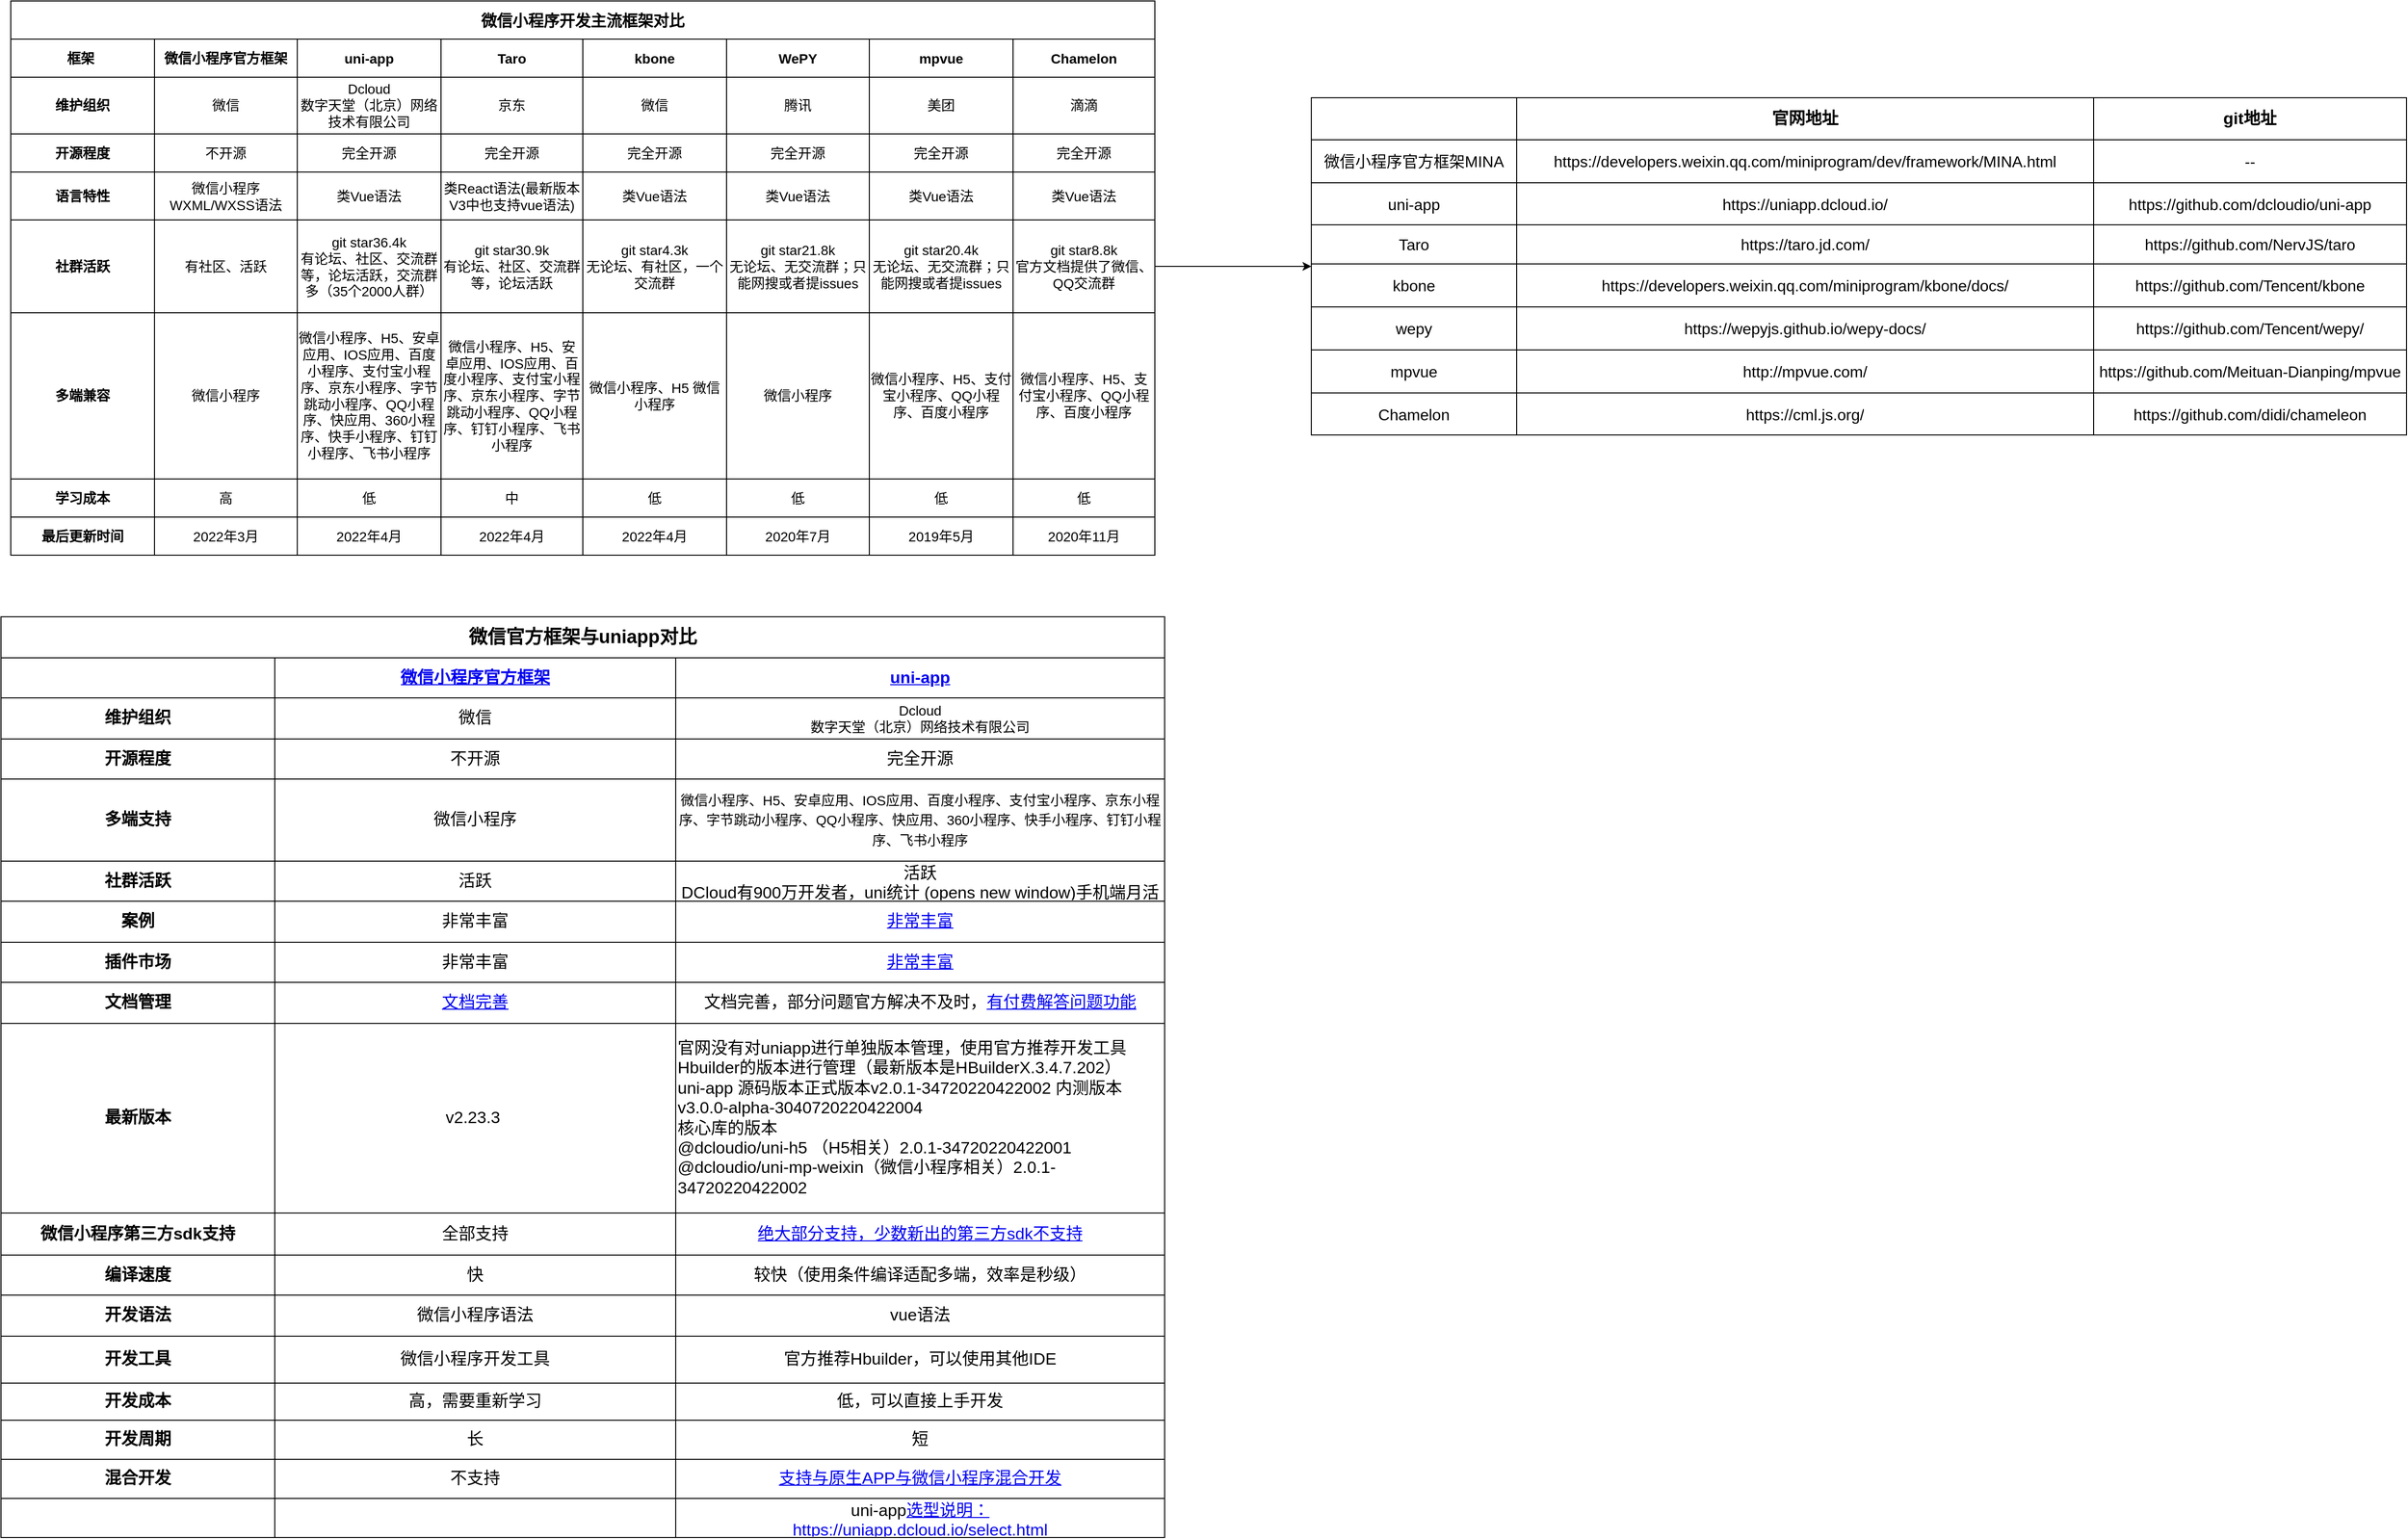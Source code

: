 <mxfile version="17.4.6" type="github">
  <diagram id="JvjC3xm0Hi5qa_1F5xGV" name="小程序主流开发框架对比">
    <mxGraphModel dx="1354" dy="-1612" grid="1" gridSize="10" guides="1" tooltips="1" connect="1" arrows="1" fold="1" page="1" pageScale="1" pageWidth="827" pageHeight="1169" math="0" shadow="0">
      <root>
        <mxCell id="0" />
        <mxCell id="1" parent="0" />
        <mxCell id="kYMN8gXYN29zYbQPkMFa-107" value="" style="shape=table;html=1;whiteSpace=wrap;startSize=0;container=1;collapsible=0;childLayout=tableLayout;fontSize=14;" vertex="1" parent="1">
          <mxGeometry x="90" y="2410" width="1170" height="567" as="geometry" />
        </mxCell>
        <mxCell id="kYMN8gXYN29zYbQPkMFa-212" style="shape=tableRow;horizontal=0;startSize=0;swimlaneHead=0;swimlaneBody=0;top=0;left=0;bottom=0;right=0;collapsible=0;dropTarget=0;fillColor=none;points=[[0,0.5],[1,0.5]];portConstraint=eastwest;fontSize=14;" vertex="1" parent="kYMN8gXYN29zYbQPkMFa-107">
          <mxGeometry width="1170" height="39" as="geometry" />
        </mxCell>
        <mxCell id="kYMN8gXYN29zYbQPkMFa-213" value="&lt;font style=&quot;font-size: 16px&quot;&gt;微信小程序开发主流框架对比&lt;/font&gt;" style="shape=partialRectangle;html=1;whiteSpace=wrap;connectable=0;fillColor=none;top=0;left=0;bottom=0;right=0;overflow=hidden;fontStyle=1;fontSize=14;rowspan=1;colspan=8;" vertex="1" parent="kYMN8gXYN29zYbQPkMFa-212">
          <mxGeometry width="1170" height="39" as="geometry">
            <mxRectangle width="147" height="39" as="alternateBounds" />
          </mxGeometry>
        </mxCell>
        <mxCell id="kYMN8gXYN29zYbQPkMFa-214" style="shape=partialRectangle;html=1;whiteSpace=wrap;connectable=0;fillColor=none;top=0;left=0;bottom=0;right=0;overflow=hidden;fontStyle=1;fontSize=14;" vertex="1" visible="0" parent="kYMN8gXYN29zYbQPkMFa-212">
          <mxGeometry x="147" width="146" height="39" as="geometry">
            <mxRectangle width="146" height="39" as="alternateBounds" />
          </mxGeometry>
        </mxCell>
        <mxCell id="kYMN8gXYN29zYbQPkMFa-215" style="shape=partialRectangle;html=1;whiteSpace=wrap;connectable=0;fillColor=none;top=0;left=0;bottom=0;right=0;overflow=hidden;fontStyle=1;fontSize=14;" vertex="1" visible="0" parent="kYMN8gXYN29zYbQPkMFa-212">
          <mxGeometry x="293" width="147" height="39" as="geometry">
            <mxRectangle width="147" height="39" as="alternateBounds" />
          </mxGeometry>
        </mxCell>
        <mxCell id="kYMN8gXYN29zYbQPkMFa-216" style="shape=partialRectangle;html=1;whiteSpace=wrap;connectable=0;fillColor=none;top=0;left=0;bottom=0;right=0;overflow=hidden;fontStyle=1;fontSize=14;" vertex="1" visible="0" parent="kYMN8gXYN29zYbQPkMFa-212">
          <mxGeometry x="440" width="145" height="39" as="geometry">
            <mxRectangle width="145" height="39" as="alternateBounds" />
          </mxGeometry>
        </mxCell>
        <mxCell id="kYMN8gXYN29zYbQPkMFa-217" style="shape=partialRectangle;html=1;whiteSpace=wrap;connectable=0;fillColor=none;top=0;left=0;bottom=0;right=0;overflow=hidden;fontStyle=1;fontSize=14;" vertex="1" visible="0" parent="kYMN8gXYN29zYbQPkMFa-212">
          <mxGeometry x="585" width="147" height="39" as="geometry">
            <mxRectangle width="147" height="39" as="alternateBounds" />
          </mxGeometry>
        </mxCell>
        <mxCell id="kYMN8gXYN29zYbQPkMFa-218" style="shape=partialRectangle;html=1;whiteSpace=wrap;connectable=0;fillColor=none;top=0;left=0;bottom=0;right=0;overflow=hidden;fontStyle=1;fontSize=14;" vertex="1" visible="0" parent="kYMN8gXYN29zYbQPkMFa-212">
          <mxGeometry x="732" width="146" height="39" as="geometry">
            <mxRectangle width="146" height="39" as="alternateBounds" />
          </mxGeometry>
        </mxCell>
        <mxCell id="kYMN8gXYN29zYbQPkMFa-219" style="shape=partialRectangle;html=1;whiteSpace=wrap;connectable=0;fillColor=none;top=0;left=0;bottom=0;right=0;overflow=hidden;fontStyle=1;fontSize=14;" vertex="1" visible="0" parent="kYMN8gXYN29zYbQPkMFa-212">
          <mxGeometry x="878" width="147" height="39" as="geometry">
            <mxRectangle width="147" height="39" as="alternateBounds" />
          </mxGeometry>
        </mxCell>
        <mxCell id="kYMN8gXYN29zYbQPkMFa-220" style="shape=partialRectangle;html=1;whiteSpace=wrap;connectable=0;fillColor=none;top=0;left=0;bottom=0;right=0;overflow=hidden;fontStyle=1;fontSize=14;" vertex="1" visible="0" parent="kYMN8gXYN29zYbQPkMFa-212">
          <mxGeometry x="1025" width="145" height="39" as="geometry">
            <mxRectangle width="145" height="39" as="alternateBounds" />
          </mxGeometry>
        </mxCell>
        <mxCell id="kYMN8gXYN29zYbQPkMFa-108" value="" style="shape=tableRow;horizontal=0;startSize=0;swimlaneHead=0;swimlaneBody=0;top=0;left=0;bottom=0;right=0;collapsible=0;dropTarget=0;fillColor=none;points=[[0,0.5],[1,0.5]];portConstraint=eastwest;fontSize=14;" vertex="1" parent="kYMN8gXYN29zYbQPkMFa-107">
          <mxGeometry y="39" width="1170" height="39" as="geometry" />
        </mxCell>
        <mxCell id="kYMN8gXYN29zYbQPkMFa-109" value="框架&lt;span style=&quot;white-space: pre; font-size: 14px;&quot;&gt;	&lt;/span&gt;" style="shape=partialRectangle;html=1;whiteSpace=wrap;connectable=0;fillColor=none;top=0;left=0;bottom=0;right=0;overflow=hidden;fontStyle=1;fontSize=14;" vertex="1" parent="kYMN8gXYN29zYbQPkMFa-108">
          <mxGeometry width="147" height="39" as="geometry">
            <mxRectangle width="147" height="39" as="alternateBounds" />
          </mxGeometry>
        </mxCell>
        <mxCell id="kYMN8gXYN29zYbQPkMFa-134" value="微信小程序官方框架" style="shape=partialRectangle;html=1;whiteSpace=wrap;connectable=0;fillColor=none;top=0;left=0;bottom=0;right=0;overflow=hidden;fontStyle=1;fontSize=14;" vertex="1" parent="kYMN8gXYN29zYbQPkMFa-108">
          <mxGeometry x="147" width="146" height="39" as="geometry">
            <mxRectangle width="146" height="39" as="alternateBounds" />
          </mxGeometry>
        </mxCell>
        <mxCell id="kYMN8gXYN29zYbQPkMFa-137" value="uni-app" style="shape=partialRectangle;html=1;whiteSpace=wrap;connectable=0;fillColor=none;top=0;left=0;bottom=0;right=0;overflow=hidden;fontStyle=1;fontSize=14;" vertex="1" parent="kYMN8gXYN29zYbQPkMFa-108">
          <mxGeometry x="293" width="147" height="39" as="geometry">
            <mxRectangle width="147" height="39" as="alternateBounds" />
          </mxGeometry>
        </mxCell>
        <mxCell id="kYMN8gXYN29zYbQPkMFa-164" value="Taro" style="shape=partialRectangle;html=1;whiteSpace=wrap;connectable=0;fillColor=none;top=0;left=0;bottom=0;right=0;overflow=hidden;fontStyle=1;fontSize=14;" vertex="1" parent="kYMN8gXYN29zYbQPkMFa-108">
          <mxGeometry x="440" width="145" height="39" as="geometry">
            <mxRectangle width="145" height="39" as="alternateBounds" />
          </mxGeometry>
        </mxCell>
        <mxCell id="kYMN8gXYN29zYbQPkMFa-171" value="kbone" style="shape=partialRectangle;html=1;whiteSpace=wrap;connectable=0;fillColor=none;top=0;left=0;bottom=0;right=0;overflow=hidden;fontStyle=1;fontSize=14;" vertex="1" parent="kYMN8gXYN29zYbQPkMFa-108">
          <mxGeometry x="585" width="147" height="39" as="geometry">
            <mxRectangle width="147" height="39" as="alternateBounds" />
          </mxGeometry>
        </mxCell>
        <mxCell id="kYMN8gXYN29zYbQPkMFa-178" value="WePY" style="shape=partialRectangle;html=1;whiteSpace=wrap;connectable=0;fillColor=none;top=0;left=0;bottom=0;right=0;overflow=hidden;fontStyle=1;fontSize=14;" vertex="1" parent="kYMN8gXYN29zYbQPkMFa-108">
          <mxGeometry x="732" width="146" height="39" as="geometry">
            <mxRectangle width="146" height="39" as="alternateBounds" />
          </mxGeometry>
        </mxCell>
        <mxCell id="kYMN8gXYN29zYbQPkMFa-110" value="mpvue" style="shape=partialRectangle;html=1;whiteSpace=wrap;connectable=0;fillColor=none;top=0;left=0;bottom=0;right=0;overflow=hidden;fontStyle=1;fontSize=14;" vertex="1" parent="kYMN8gXYN29zYbQPkMFa-108">
          <mxGeometry x="878" width="147" height="39" as="geometry">
            <mxRectangle width="147" height="39" as="alternateBounds" />
          </mxGeometry>
        </mxCell>
        <mxCell id="kYMN8gXYN29zYbQPkMFa-111" value="Chamelon" style="shape=partialRectangle;html=1;whiteSpace=wrap;connectable=0;fillColor=none;top=0;left=0;bottom=0;right=0;overflow=hidden;fontStyle=1;fontSize=14;" vertex="1" parent="kYMN8gXYN29zYbQPkMFa-108">
          <mxGeometry x="1025" width="145" height="39" as="geometry">
            <mxRectangle width="145" height="39" as="alternateBounds" />
          </mxGeometry>
        </mxCell>
        <mxCell id="kYMN8gXYN29zYbQPkMFa-112" value="" style="shape=tableRow;horizontal=0;startSize=0;swimlaneHead=0;swimlaneBody=0;top=0;left=0;bottom=0;right=0;collapsible=0;dropTarget=0;fillColor=none;points=[[0,0.5],[1,0.5]];portConstraint=eastwest;fontSize=14;" vertex="1" parent="kYMN8gXYN29zYbQPkMFa-107">
          <mxGeometry y="78" width="1170" height="58" as="geometry" />
        </mxCell>
        <mxCell id="kYMN8gXYN29zYbQPkMFa-113" value="维护组织" style="shape=partialRectangle;html=1;whiteSpace=wrap;connectable=0;fillColor=none;top=0;left=0;bottom=0;right=0;overflow=hidden;fontStyle=1;fontSize=14;" vertex="1" parent="kYMN8gXYN29zYbQPkMFa-112">
          <mxGeometry width="147" height="58" as="geometry">
            <mxRectangle width="147" height="58" as="alternateBounds" />
          </mxGeometry>
        </mxCell>
        <mxCell id="kYMN8gXYN29zYbQPkMFa-135" value="微信" style="shape=partialRectangle;html=1;whiteSpace=wrap;connectable=0;fillColor=none;top=0;left=0;bottom=0;right=0;overflow=hidden;fontSize=14;" vertex="1" parent="kYMN8gXYN29zYbQPkMFa-112">
          <mxGeometry x="147" width="146" height="58" as="geometry">
            <mxRectangle width="146" height="58" as="alternateBounds" />
          </mxGeometry>
        </mxCell>
        <mxCell id="kYMN8gXYN29zYbQPkMFa-138" value="&lt;div style=&quot;font-size: 14px;&quot;&gt;Dcloud&lt;/div&gt;&lt;div style=&quot;font-size: 14px;&quot;&gt;数字天堂（北京）网络技术有限公司&lt;/div&gt;" style="shape=partialRectangle;html=1;whiteSpace=wrap;connectable=0;fillColor=none;top=0;left=0;bottom=0;right=0;overflow=hidden;fontSize=14;" vertex="1" parent="kYMN8gXYN29zYbQPkMFa-112">
          <mxGeometry x="293" width="147" height="58" as="geometry">
            <mxRectangle width="147" height="58" as="alternateBounds" />
          </mxGeometry>
        </mxCell>
        <mxCell id="kYMN8gXYN29zYbQPkMFa-165" value="京东" style="shape=partialRectangle;html=1;whiteSpace=wrap;connectable=0;fillColor=none;top=0;left=0;bottom=0;right=0;overflow=hidden;fontSize=14;" vertex="1" parent="kYMN8gXYN29zYbQPkMFa-112">
          <mxGeometry x="440" width="145" height="58" as="geometry">
            <mxRectangle width="145" height="58" as="alternateBounds" />
          </mxGeometry>
        </mxCell>
        <mxCell id="kYMN8gXYN29zYbQPkMFa-172" value="微信" style="shape=partialRectangle;html=1;whiteSpace=wrap;connectable=0;fillColor=none;top=0;left=0;bottom=0;right=0;overflow=hidden;fontSize=14;" vertex="1" parent="kYMN8gXYN29zYbQPkMFa-112">
          <mxGeometry x="585" width="147" height="58" as="geometry">
            <mxRectangle width="147" height="58" as="alternateBounds" />
          </mxGeometry>
        </mxCell>
        <mxCell id="kYMN8gXYN29zYbQPkMFa-179" value="腾讯" style="shape=partialRectangle;html=1;whiteSpace=wrap;connectable=0;fillColor=none;top=0;left=0;bottom=0;right=0;overflow=hidden;fontSize=14;" vertex="1" parent="kYMN8gXYN29zYbQPkMFa-112">
          <mxGeometry x="732" width="146" height="58" as="geometry">
            <mxRectangle width="146" height="58" as="alternateBounds" />
          </mxGeometry>
        </mxCell>
        <mxCell id="kYMN8gXYN29zYbQPkMFa-114" value="美团" style="shape=partialRectangle;html=1;whiteSpace=wrap;connectable=0;fillColor=none;top=0;left=0;bottom=0;right=0;overflow=hidden;fontSize=14;" vertex="1" parent="kYMN8gXYN29zYbQPkMFa-112">
          <mxGeometry x="878" width="147" height="58" as="geometry">
            <mxRectangle width="147" height="58" as="alternateBounds" />
          </mxGeometry>
        </mxCell>
        <mxCell id="kYMN8gXYN29zYbQPkMFa-115" value="滴滴" style="shape=partialRectangle;html=1;whiteSpace=wrap;connectable=0;fillColor=none;top=0;left=0;bottom=0;right=0;overflow=hidden;fontSize=14;" vertex="1" parent="kYMN8gXYN29zYbQPkMFa-112">
          <mxGeometry x="1025" width="145" height="58" as="geometry">
            <mxRectangle width="145" height="58" as="alternateBounds" />
          </mxGeometry>
        </mxCell>
        <mxCell id="kYMN8gXYN29zYbQPkMFa-140" style="shape=tableRow;horizontal=0;startSize=0;swimlaneHead=0;swimlaneBody=0;top=0;left=0;bottom=0;right=0;collapsible=0;dropTarget=0;fillColor=none;points=[[0,0.5],[1,0.5]];portConstraint=eastwest;fontSize=14;" vertex="1" parent="kYMN8gXYN29zYbQPkMFa-107">
          <mxGeometry y="136" width="1170" height="39" as="geometry" />
        </mxCell>
        <mxCell id="kYMN8gXYN29zYbQPkMFa-141" value="开源程度" style="shape=partialRectangle;html=1;whiteSpace=wrap;connectable=0;fillColor=none;top=0;left=0;bottom=0;right=0;overflow=hidden;fontStyle=1;fontSize=14;" vertex="1" parent="kYMN8gXYN29zYbQPkMFa-140">
          <mxGeometry width="147" height="39" as="geometry">
            <mxRectangle width="147" height="39" as="alternateBounds" />
          </mxGeometry>
        </mxCell>
        <mxCell id="kYMN8gXYN29zYbQPkMFa-142" value="不开源" style="shape=partialRectangle;html=1;whiteSpace=wrap;connectable=0;fillColor=none;top=0;left=0;bottom=0;right=0;overflow=hidden;fontSize=14;" vertex="1" parent="kYMN8gXYN29zYbQPkMFa-140">
          <mxGeometry x="147" width="146" height="39" as="geometry">
            <mxRectangle width="146" height="39" as="alternateBounds" />
          </mxGeometry>
        </mxCell>
        <mxCell id="kYMN8gXYN29zYbQPkMFa-143" value="完全开源" style="shape=partialRectangle;html=1;whiteSpace=wrap;connectable=0;fillColor=none;top=0;left=0;bottom=0;right=0;overflow=hidden;fontSize=14;" vertex="1" parent="kYMN8gXYN29zYbQPkMFa-140">
          <mxGeometry x="293" width="147" height="39" as="geometry">
            <mxRectangle width="147" height="39" as="alternateBounds" />
          </mxGeometry>
        </mxCell>
        <mxCell id="kYMN8gXYN29zYbQPkMFa-166" value="完全开源" style="shape=partialRectangle;html=1;whiteSpace=wrap;connectable=0;fillColor=none;top=0;left=0;bottom=0;right=0;overflow=hidden;fontSize=14;" vertex="1" parent="kYMN8gXYN29zYbQPkMFa-140">
          <mxGeometry x="440" width="145" height="39" as="geometry">
            <mxRectangle width="145" height="39" as="alternateBounds" />
          </mxGeometry>
        </mxCell>
        <mxCell id="kYMN8gXYN29zYbQPkMFa-173" value="完全开源" style="shape=partialRectangle;html=1;whiteSpace=wrap;connectable=0;fillColor=none;top=0;left=0;bottom=0;right=0;overflow=hidden;fontSize=14;" vertex="1" parent="kYMN8gXYN29zYbQPkMFa-140">
          <mxGeometry x="585" width="147" height="39" as="geometry">
            <mxRectangle width="147" height="39" as="alternateBounds" />
          </mxGeometry>
        </mxCell>
        <mxCell id="kYMN8gXYN29zYbQPkMFa-180" value="完全开源" style="shape=partialRectangle;html=1;whiteSpace=wrap;connectable=0;fillColor=none;top=0;left=0;bottom=0;right=0;overflow=hidden;fontSize=14;" vertex="1" parent="kYMN8gXYN29zYbQPkMFa-140">
          <mxGeometry x="732" width="146" height="39" as="geometry">
            <mxRectangle width="146" height="39" as="alternateBounds" />
          </mxGeometry>
        </mxCell>
        <mxCell id="kYMN8gXYN29zYbQPkMFa-144" value="完全开源" style="shape=partialRectangle;html=1;whiteSpace=wrap;connectable=0;fillColor=none;top=0;left=0;bottom=0;right=0;overflow=hidden;fontSize=14;" vertex="1" parent="kYMN8gXYN29zYbQPkMFa-140">
          <mxGeometry x="878" width="147" height="39" as="geometry">
            <mxRectangle width="147" height="39" as="alternateBounds" />
          </mxGeometry>
        </mxCell>
        <mxCell id="kYMN8gXYN29zYbQPkMFa-145" value="完全开源" style="shape=partialRectangle;html=1;whiteSpace=wrap;connectable=0;fillColor=none;top=0;left=0;bottom=0;right=0;overflow=hidden;pointerEvents=1;fontSize=14;" vertex="1" parent="kYMN8gXYN29zYbQPkMFa-140">
          <mxGeometry x="1025" width="145" height="39" as="geometry">
            <mxRectangle width="145" height="39" as="alternateBounds" />
          </mxGeometry>
        </mxCell>
        <mxCell id="kYMN8gXYN29zYbQPkMFa-146" style="shape=tableRow;horizontal=0;startSize=0;swimlaneHead=0;swimlaneBody=0;top=0;left=0;bottom=0;right=0;collapsible=0;dropTarget=0;fillColor=none;points=[[0,0.5],[1,0.5]];portConstraint=eastwest;fontSize=14;" vertex="1" parent="kYMN8gXYN29zYbQPkMFa-107">
          <mxGeometry y="175" width="1170" height="49" as="geometry" />
        </mxCell>
        <mxCell id="kYMN8gXYN29zYbQPkMFa-147" value="语言特性" style="shape=partialRectangle;html=1;whiteSpace=wrap;connectable=0;fillColor=none;top=0;left=0;bottom=0;right=0;overflow=hidden;fontStyle=1;fontSize=14;" vertex="1" parent="kYMN8gXYN29zYbQPkMFa-146">
          <mxGeometry width="147" height="49" as="geometry">
            <mxRectangle width="147" height="49" as="alternateBounds" />
          </mxGeometry>
        </mxCell>
        <mxCell id="kYMN8gXYN29zYbQPkMFa-148" value="微信小程序WXML/WXSS语法" style="shape=partialRectangle;html=1;whiteSpace=wrap;connectable=0;fillColor=none;top=0;left=0;bottom=0;right=0;overflow=hidden;fontSize=14;" vertex="1" parent="kYMN8gXYN29zYbQPkMFa-146">
          <mxGeometry x="147" width="146" height="49" as="geometry">
            <mxRectangle width="146" height="49" as="alternateBounds" />
          </mxGeometry>
        </mxCell>
        <mxCell id="kYMN8gXYN29zYbQPkMFa-149" value="类Vue语法" style="shape=partialRectangle;html=1;whiteSpace=wrap;connectable=0;fillColor=none;top=0;left=0;bottom=0;right=0;overflow=hidden;fontSize=14;" vertex="1" parent="kYMN8gXYN29zYbQPkMFa-146">
          <mxGeometry x="293" width="147" height="49" as="geometry">
            <mxRectangle width="147" height="49" as="alternateBounds" />
          </mxGeometry>
        </mxCell>
        <mxCell id="kYMN8gXYN29zYbQPkMFa-167" value="类React语法(最新版本V3中也支持vue语法)" style="shape=partialRectangle;html=1;whiteSpace=wrap;connectable=0;fillColor=none;top=0;left=0;bottom=0;right=0;overflow=hidden;fontSize=14;" vertex="1" parent="kYMN8gXYN29zYbQPkMFa-146">
          <mxGeometry x="440" width="145" height="49" as="geometry">
            <mxRectangle width="145" height="49" as="alternateBounds" />
          </mxGeometry>
        </mxCell>
        <mxCell id="kYMN8gXYN29zYbQPkMFa-174" value="类Vue语法" style="shape=partialRectangle;html=1;whiteSpace=wrap;connectable=0;fillColor=none;top=0;left=0;bottom=0;right=0;overflow=hidden;fontSize=14;" vertex="1" parent="kYMN8gXYN29zYbQPkMFa-146">
          <mxGeometry x="585" width="147" height="49" as="geometry">
            <mxRectangle width="147" height="49" as="alternateBounds" />
          </mxGeometry>
        </mxCell>
        <mxCell id="kYMN8gXYN29zYbQPkMFa-181" value="类Vue语法" style="shape=partialRectangle;html=1;whiteSpace=wrap;connectable=0;fillColor=none;top=0;left=0;bottom=0;right=0;overflow=hidden;fontSize=14;" vertex="1" parent="kYMN8gXYN29zYbQPkMFa-146">
          <mxGeometry x="732" width="146" height="49" as="geometry">
            <mxRectangle width="146" height="49" as="alternateBounds" />
          </mxGeometry>
        </mxCell>
        <mxCell id="kYMN8gXYN29zYbQPkMFa-150" value="类Vue语法" style="shape=partialRectangle;html=1;whiteSpace=wrap;connectable=0;fillColor=none;top=0;left=0;bottom=0;right=0;overflow=hidden;fontSize=14;" vertex="1" parent="kYMN8gXYN29zYbQPkMFa-146">
          <mxGeometry x="878" width="147" height="49" as="geometry">
            <mxRectangle width="147" height="49" as="alternateBounds" />
          </mxGeometry>
        </mxCell>
        <mxCell id="kYMN8gXYN29zYbQPkMFa-151" value="类Vue语法" style="shape=partialRectangle;html=1;whiteSpace=wrap;connectable=0;fillColor=none;top=0;left=0;bottom=0;right=0;overflow=hidden;pointerEvents=1;fontSize=14;" vertex="1" parent="kYMN8gXYN29zYbQPkMFa-146">
          <mxGeometry x="1025" width="145" height="49" as="geometry">
            <mxRectangle width="145" height="49" as="alternateBounds" />
          </mxGeometry>
        </mxCell>
        <mxCell id="kYMN8gXYN29zYbQPkMFa-152" style="shape=tableRow;horizontal=0;startSize=0;swimlaneHead=0;swimlaneBody=0;top=0;left=0;bottom=0;right=0;collapsible=0;dropTarget=0;fillColor=none;points=[[0,0.5],[1,0.5]];portConstraint=eastwest;fontSize=14;" vertex="1" parent="kYMN8gXYN29zYbQPkMFa-107">
          <mxGeometry y="224" width="1170" height="95" as="geometry" />
        </mxCell>
        <mxCell id="kYMN8gXYN29zYbQPkMFa-153" value="社群活跃" style="shape=partialRectangle;html=1;whiteSpace=wrap;connectable=0;fillColor=none;top=0;left=0;bottom=0;right=0;overflow=hidden;fontStyle=1;fontSize=14;" vertex="1" parent="kYMN8gXYN29zYbQPkMFa-152">
          <mxGeometry width="147" height="95" as="geometry">
            <mxRectangle width="147" height="95" as="alternateBounds" />
          </mxGeometry>
        </mxCell>
        <mxCell id="kYMN8gXYN29zYbQPkMFa-154" value="有社区、活跃" style="shape=partialRectangle;html=1;whiteSpace=wrap;connectable=0;fillColor=none;top=0;left=0;bottom=0;right=0;overflow=hidden;fontSize=14;" vertex="1" parent="kYMN8gXYN29zYbQPkMFa-152">
          <mxGeometry x="147" width="146" height="95" as="geometry">
            <mxRectangle width="146" height="95" as="alternateBounds" />
          </mxGeometry>
        </mxCell>
        <mxCell id="kYMN8gXYN29zYbQPkMFa-155" value="git star36.4k&lt;br style=&quot;font-size: 14px&quot;&gt;有论坛、社区、交流群等，论坛活跃，交流群多（35个2000人群）" style="shape=partialRectangle;html=1;whiteSpace=wrap;connectable=0;fillColor=none;top=0;left=0;bottom=0;right=0;overflow=hidden;fontSize=14;" vertex="1" parent="kYMN8gXYN29zYbQPkMFa-152">
          <mxGeometry x="293" width="147" height="95" as="geometry">
            <mxRectangle width="147" height="95" as="alternateBounds" />
          </mxGeometry>
        </mxCell>
        <mxCell id="kYMN8gXYN29zYbQPkMFa-168" value="git star30.9k&lt;br style=&quot;font-size: 14px;&quot;&gt;有论坛、社区、交流群等，论坛活跃" style="shape=partialRectangle;html=1;whiteSpace=wrap;connectable=0;fillColor=none;top=0;left=0;bottom=0;right=0;overflow=hidden;fontSize=14;" vertex="1" parent="kYMN8gXYN29zYbQPkMFa-152">
          <mxGeometry x="440" width="145" height="95" as="geometry">
            <mxRectangle width="145" height="95" as="alternateBounds" />
          </mxGeometry>
        </mxCell>
        <mxCell id="kYMN8gXYN29zYbQPkMFa-175" value="git star4.3k&lt;br style=&quot;font-size: 14px;&quot;&gt;无论坛、有社区，一个交流群" style="shape=partialRectangle;html=1;whiteSpace=wrap;connectable=0;fillColor=none;top=0;left=0;bottom=0;right=0;overflow=hidden;fontSize=14;" vertex="1" parent="kYMN8gXYN29zYbQPkMFa-152">
          <mxGeometry x="585" width="147" height="95" as="geometry">
            <mxRectangle width="147" height="95" as="alternateBounds" />
          </mxGeometry>
        </mxCell>
        <mxCell id="kYMN8gXYN29zYbQPkMFa-182" value="git star21.8k&lt;br style=&quot;font-size: 14px;&quot;&gt;无论坛、无交流群；只能网搜或者提issues" style="shape=partialRectangle;html=1;whiteSpace=wrap;connectable=0;fillColor=none;top=0;left=0;bottom=0;right=0;overflow=hidden;fontSize=14;" vertex="1" parent="kYMN8gXYN29zYbQPkMFa-152">
          <mxGeometry x="732" width="146" height="95" as="geometry">
            <mxRectangle width="146" height="95" as="alternateBounds" />
          </mxGeometry>
        </mxCell>
        <mxCell id="kYMN8gXYN29zYbQPkMFa-156" value="git star20.4k&lt;br style=&quot;font-size: 14px;&quot;&gt;无论坛、无交流群；只能网搜或者提issues" style="shape=partialRectangle;html=1;whiteSpace=wrap;connectable=0;fillColor=none;top=0;left=0;bottom=0;right=0;overflow=hidden;fontSize=14;" vertex="1" parent="kYMN8gXYN29zYbQPkMFa-152">
          <mxGeometry x="878" width="147" height="95" as="geometry">
            <mxRectangle width="147" height="95" as="alternateBounds" />
          </mxGeometry>
        </mxCell>
        <mxCell id="kYMN8gXYN29zYbQPkMFa-157" value="&lt;div style=&quot;font-size: 14px;&quot;&gt;git star8.8k&lt;/div&gt;&lt;div style=&quot;font-size: 14px;&quot;&gt;官方文档提供了微信、QQ交流群&lt;/div&gt;" style="shape=partialRectangle;html=1;whiteSpace=wrap;connectable=0;fillColor=none;top=0;left=0;bottom=0;right=0;overflow=hidden;pointerEvents=1;fontSize=14;" vertex="1" parent="kYMN8gXYN29zYbQPkMFa-152">
          <mxGeometry x="1025" width="145" height="95" as="geometry">
            <mxRectangle width="145" height="95" as="alternateBounds" />
          </mxGeometry>
        </mxCell>
        <mxCell id="kYMN8gXYN29zYbQPkMFa-158" style="shape=tableRow;horizontal=0;startSize=0;swimlaneHead=0;swimlaneBody=0;top=0;left=0;bottom=0;right=0;collapsible=0;dropTarget=0;fillColor=none;points=[[0,0.5],[1,0.5]];portConstraint=eastwest;fontSize=14;" vertex="1" parent="kYMN8gXYN29zYbQPkMFa-107">
          <mxGeometry y="319" width="1170" height="170" as="geometry" />
        </mxCell>
        <mxCell id="kYMN8gXYN29zYbQPkMFa-159" value="多端兼容" style="shape=partialRectangle;html=1;whiteSpace=wrap;connectable=0;fillColor=none;top=0;left=0;bottom=0;right=0;overflow=hidden;fontStyle=1;fontSize=14;" vertex="1" parent="kYMN8gXYN29zYbQPkMFa-158">
          <mxGeometry width="147" height="170" as="geometry">
            <mxRectangle width="147" height="170" as="alternateBounds" />
          </mxGeometry>
        </mxCell>
        <mxCell id="kYMN8gXYN29zYbQPkMFa-160" value="微信小程序" style="shape=partialRectangle;html=1;whiteSpace=wrap;connectable=0;fillColor=none;top=0;left=0;bottom=0;right=0;overflow=hidden;fontSize=14;" vertex="1" parent="kYMN8gXYN29zYbQPkMFa-158">
          <mxGeometry x="147" width="146" height="170" as="geometry">
            <mxRectangle width="146" height="170" as="alternateBounds" />
          </mxGeometry>
        </mxCell>
        <mxCell id="kYMN8gXYN29zYbQPkMFa-161" value="微信小程序、H5、安卓应用、IOS应用、百度小程序、支付宝小程序、京东小程序、字节跳动小程序、QQ小程序、快应用、360小程序、快手小程序、钉钉小程序、飞书小程序" style="shape=partialRectangle;html=1;whiteSpace=wrap;connectable=0;fillColor=none;top=0;left=0;bottom=0;right=0;overflow=hidden;fontSize=14;" vertex="1" parent="kYMN8gXYN29zYbQPkMFa-158">
          <mxGeometry x="293" width="147" height="170" as="geometry">
            <mxRectangle width="147" height="170" as="alternateBounds" />
          </mxGeometry>
        </mxCell>
        <mxCell id="kYMN8gXYN29zYbQPkMFa-169" value="微信小程序、H5、安卓应用、IOS应用、百度小程序、支付宝小程序、京东小程序、字节跳动小程序、QQ小程序、钉钉小程序、飞书小程序" style="shape=partialRectangle;html=1;whiteSpace=wrap;connectable=0;fillColor=none;top=0;left=0;bottom=0;right=0;overflow=hidden;fontSize=14;" vertex="1" parent="kYMN8gXYN29zYbQPkMFa-158">
          <mxGeometry x="440" width="145" height="170" as="geometry">
            <mxRectangle width="145" height="170" as="alternateBounds" />
          </mxGeometry>
        </mxCell>
        <mxCell id="kYMN8gXYN29zYbQPkMFa-176" value="微信小程序、H5&lt;span style=&quot;font-size: 14px;&quot;&gt;	&lt;/span&gt;微信小程序&lt;span style=&quot;font-size: 14px;&quot;&gt;	&lt;/span&gt;" style="shape=partialRectangle;html=1;whiteSpace=wrap;connectable=0;fillColor=none;top=0;left=0;bottom=0;right=0;overflow=hidden;fontSize=14;" vertex="1" parent="kYMN8gXYN29zYbQPkMFa-158">
          <mxGeometry x="585" width="147" height="170" as="geometry">
            <mxRectangle width="147" height="170" as="alternateBounds" />
          </mxGeometry>
        </mxCell>
        <mxCell id="kYMN8gXYN29zYbQPkMFa-183" value="微信小程序" style="shape=partialRectangle;html=1;whiteSpace=wrap;connectable=0;fillColor=none;top=0;left=0;bottom=0;right=0;overflow=hidden;fontSize=14;" vertex="1" parent="kYMN8gXYN29zYbQPkMFa-158">
          <mxGeometry x="732" width="146" height="170" as="geometry">
            <mxRectangle width="146" height="170" as="alternateBounds" />
          </mxGeometry>
        </mxCell>
        <mxCell id="kYMN8gXYN29zYbQPkMFa-162" value="微信小程序、H5、支付宝小程序、QQ小程序、百度小程序" style="shape=partialRectangle;html=1;whiteSpace=wrap;connectable=0;fillColor=none;top=0;left=0;bottom=0;right=0;overflow=hidden;fontSize=14;" vertex="1" parent="kYMN8gXYN29zYbQPkMFa-158">
          <mxGeometry x="878" width="147" height="170" as="geometry">
            <mxRectangle width="147" height="170" as="alternateBounds" />
          </mxGeometry>
        </mxCell>
        <mxCell id="kYMN8gXYN29zYbQPkMFa-163" value="微信小程序、H5、支付宝小程序、QQ小程序、百度小程序" style="shape=partialRectangle;html=1;whiteSpace=wrap;connectable=0;fillColor=none;top=0;left=0;bottom=0;right=0;overflow=hidden;pointerEvents=1;fontSize=14;" vertex="1" parent="kYMN8gXYN29zYbQPkMFa-158">
          <mxGeometry x="1025" width="145" height="170" as="geometry">
            <mxRectangle width="145" height="170" as="alternateBounds" />
          </mxGeometry>
        </mxCell>
        <mxCell id="kYMN8gXYN29zYbQPkMFa-116" value="" style="shape=tableRow;horizontal=0;startSize=0;swimlaneHead=0;swimlaneBody=0;top=0;left=0;bottom=0;right=0;collapsible=0;dropTarget=0;fillColor=none;points=[[0,0.5],[1,0.5]];portConstraint=eastwest;fontSize=14;" vertex="1" parent="kYMN8gXYN29zYbQPkMFa-107">
          <mxGeometry y="489" width="1170" height="39" as="geometry" />
        </mxCell>
        <mxCell id="kYMN8gXYN29zYbQPkMFa-117" value="学习成本" style="shape=partialRectangle;html=1;whiteSpace=wrap;connectable=0;fillColor=none;top=0;left=0;bottom=0;right=0;overflow=hidden;fontStyle=1;fontSize=14;" vertex="1" parent="kYMN8gXYN29zYbQPkMFa-116">
          <mxGeometry width="147" height="39" as="geometry">
            <mxRectangle width="147" height="39" as="alternateBounds" />
          </mxGeometry>
        </mxCell>
        <mxCell id="kYMN8gXYN29zYbQPkMFa-136" value="高&lt;span style=&quot;font-size: 14px;&quot;&gt;	&lt;/span&gt;" style="shape=partialRectangle;html=1;whiteSpace=wrap;connectable=0;fillColor=none;top=0;left=0;bottom=0;right=0;overflow=hidden;fontSize=14;" vertex="1" parent="kYMN8gXYN29zYbQPkMFa-116">
          <mxGeometry x="147" width="146" height="39" as="geometry">
            <mxRectangle width="146" height="39" as="alternateBounds" />
          </mxGeometry>
        </mxCell>
        <mxCell id="kYMN8gXYN29zYbQPkMFa-139" value="低" style="shape=partialRectangle;html=1;whiteSpace=wrap;connectable=0;fillColor=none;top=0;left=0;bottom=0;right=0;overflow=hidden;fontSize=14;" vertex="1" parent="kYMN8gXYN29zYbQPkMFa-116">
          <mxGeometry x="293" width="147" height="39" as="geometry">
            <mxRectangle width="147" height="39" as="alternateBounds" />
          </mxGeometry>
        </mxCell>
        <mxCell id="kYMN8gXYN29zYbQPkMFa-170" value="中" style="shape=partialRectangle;html=1;whiteSpace=wrap;connectable=0;fillColor=none;top=0;left=0;bottom=0;right=0;overflow=hidden;fontSize=14;" vertex="1" parent="kYMN8gXYN29zYbQPkMFa-116">
          <mxGeometry x="440" width="145" height="39" as="geometry">
            <mxRectangle width="145" height="39" as="alternateBounds" />
          </mxGeometry>
        </mxCell>
        <mxCell id="kYMN8gXYN29zYbQPkMFa-177" value="&lt;span style=&quot;font-size: 14px;&quot;&gt;低&lt;/span&gt;" style="shape=partialRectangle;html=1;whiteSpace=wrap;connectable=0;fillColor=none;top=0;left=0;bottom=0;right=0;overflow=hidden;fontSize=14;" vertex="1" parent="kYMN8gXYN29zYbQPkMFa-116">
          <mxGeometry x="585" width="147" height="39" as="geometry">
            <mxRectangle width="147" height="39" as="alternateBounds" />
          </mxGeometry>
        </mxCell>
        <mxCell id="kYMN8gXYN29zYbQPkMFa-184" value="&lt;span style=&quot;font-size: 14px;&quot;&gt;低&lt;/span&gt;" style="shape=partialRectangle;html=1;whiteSpace=wrap;connectable=0;fillColor=none;top=0;left=0;bottom=0;right=0;overflow=hidden;fontSize=14;" vertex="1" parent="kYMN8gXYN29zYbQPkMFa-116">
          <mxGeometry x="732" width="146" height="39" as="geometry">
            <mxRectangle width="146" height="39" as="alternateBounds" />
          </mxGeometry>
        </mxCell>
        <mxCell id="kYMN8gXYN29zYbQPkMFa-118" value="&lt;span style=&quot;font-size: 14px;&quot;&gt;低&lt;/span&gt;" style="shape=partialRectangle;html=1;whiteSpace=wrap;connectable=0;fillColor=none;top=0;left=0;bottom=0;right=0;overflow=hidden;fontSize=14;" vertex="1" parent="kYMN8gXYN29zYbQPkMFa-116">
          <mxGeometry x="878" width="147" height="39" as="geometry">
            <mxRectangle width="147" height="39" as="alternateBounds" />
          </mxGeometry>
        </mxCell>
        <mxCell id="kYMN8gXYN29zYbQPkMFa-119" value="&lt;span style=&quot;font-size: 14px;&quot;&gt;低&lt;/span&gt;" style="shape=partialRectangle;html=1;whiteSpace=wrap;connectable=0;fillColor=none;top=0;left=0;bottom=0;right=0;overflow=hidden;pointerEvents=1;fontSize=14;" vertex="1" parent="kYMN8gXYN29zYbQPkMFa-116">
          <mxGeometry x="1025" width="145" height="39" as="geometry">
            <mxRectangle width="145" height="39" as="alternateBounds" />
          </mxGeometry>
        </mxCell>
        <mxCell id="kYMN8gXYN29zYbQPkMFa-195" style="shape=tableRow;horizontal=0;startSize=0;swimlaneHead=0;swimlaneBody=0;top=0;left=0;bottom=0;right=0;collapsible=0;dropTarget=0;fillColor=none;points=[[0,0.5],[1,0.5]];portConstraint=eastwest;fontSize=14;" vertex="1" parent="kYMN8gXYN29zYbQPkMFa-107">
          <mxGeometry y="528" width="1170" height="39" as="geometry" />
        </mxCell>
        <mxCell id="kYMN8gXYN29zYbQPkMFa-196" value="最后更新时间" style="shape=partialRectangle;html=1;whiteSpace=wrap;connectable=0;fillColor=none;top=0;left=0;bottom=0;right=0;overflow=hidden;fontStyle=1;fontSize=14;" vertex="1" parent="kYMN8gXYN29zYbQPkMFa-195">
          <mxGeometry width="147" height="39" as="geometry">
            <mxRectangle width="147" height="39" as="alternateBounds" />
          </mxGeometry>
        </mxCell>
        <mxCell id="kYMN8gXYN29zYbQPkMFa-197" value="2022年3月" style="shape=partialRectangle;html=1;whiteSpace=wrap;connectable=0;fillColor=none;top=0;left=0;bottom=0;right=0;overflow=hidden;fontSize=14;" vertex="1" parent="kYMN8gXYN29zYbQPkMFa-195">
          <mxGeometry x="147" width="146" height="39" as="geometry">
            <mxRectangle width="146" height="39" as="alternateBounds" />
          </mxGeometry>
        </mxCell>
        <mxCell id="kYMN8gXYN29zYbQPkMFa-198" value="2022年4月" style="shape=partialRectangle;html=1;whiteSpace=wrap;connectable=0;fillColor=none;top=0;left=0;bottom=0;right=0;overflow=hidden;fontSize=14;" vertex="1" parent="kYMN8gXYN29zYbQPkMFa-195">
          <mxGeometry x="293" width="147" height="39" as="geometry">
            <mxRectangle width="147" height="39" as="alternateBounds" />
          </mxGeometry>
        </mxCell>
        <mxCell id="kYMN8gXYN29zYbQPkMFa-199" value="2022年4月" style="shape=partialRectangle;html=1;whiteSpace=wrap;connectable=0;fillColor=none;top=0;left=0;bottom=0;right=0;overflow=hidden;fontSize=14;" vertex="1" parent="kYMN8gXYN29zYbQPkMFa-195">
          <mxGeometry x="440" width="145" height="39" as="geometry">
            <mxRectangle width="145" height="39" as="alternateBounds" />
          </mxGeometry>
        </mxCell>
        <mxCell id="kYMN8gXYN29zYbQPkMFa-200" value="2022年4月" style="shape=partialRectangle;html=1;whiteSpace=wrap;connectable=0;fillColor=none;top=0;left=0;bottom=0;right=0;overflow=hidden;fontSize=14;" vertex="1" parent="kYMN8gXYN29zYbQPkMFa-195">
          <mxGeometry x="585" width="147" height="39" as="geometry">
            <mxRectangle width="147" height="39" as="alternateBounds" />
          </mxGeometry>
        </mxCell>
        <mxCell id="kYMN8gXYN29zYbQPkMFa-201" value="2020年7月" style="shape=partialRectangle;html=1;whiteSpace=wrap;connectable=0;fillColor=none;top=0;left=0;bottom=0;right=0;overflow=hidden;fontSize=14;" vertex="1" parent="kYMN8gXYN29zYbQPkMFa-195">
          <mxGeometry x="732" width="146" height="39" as="geometry">
            <mxRectangle width="146" height="39" as="alternateBounds" />
          </mxGeometry>
        </mxCell>
        <mxCell id="kYMN8gXYN29zYbQPkMFa-202" value="2019年5月" style="shape=partialRectangle;html=1;whiteSpace=wrap;connectable=0;fillColor=none;top=0;left=0;bottom=0;right=0;overflow=hidden;fontSize=14;" vertex="1" parent="kYMN8gXYN29zYbQPkMFa-195">
          <mxGeometry x="878" width="147" height="39" as="geometry">
            <mxRectangle width="147" height="39" as="alternateBounds" />
          </mxGeometry>
        </mxCell>
        <mxCell id="kYMN8gXYN29zYbQPkMFa-203" value="2020年11月" style="shape=partialRectangle;html=1;whiteSpace=wrap;connectable=0;fillColor=none;top=0;left=0;bottom=0;right=0;overflow=hidden;pointerEvents=1;fontSize=14;" vertex="1" parent="kYMN8gXYN29zYbQPkMFa-195">
          <mxGeometry x="1025" width="145" height="39" as="geometry">
            <mxRectangle width="145" height="39" as="alternateBounds" />
          </mxGeometry>
        </mxCell>
        <mxCell id="kYMN8gXYN29zYbQPkMFa-221" value="" style="shape=table;html=1;whiteSpace=wrap;startSize=0;container=1;collapsible=0;childLayout=tableLayout;fontSize=16;" vertex="1" parent="1">
          <mxGeometry x="1420" y="2509" width="1120" height="345" as="geometry" />
        </mxCell>
        <mxCell id="kYMN8gXYN29zYbQPkMFa-248" style="shape=tableRow;horizontal=0;startSize=0;swimlaneHead=0;swimlaneBody=0;top=0;left=0;bottom=0;right=0;collapsible=0;dropTarget=0;fillColor=none;points=[[0,0.5],[1,0.5]];portConstraint=eastwest;fontSize=16;" vertex="1" parent="kYMN8gXYN29zYbQPkMFa-221">
          <mxGeometry width="1120" height="43" as="geometry" />
        </mxCell>
        <mxCell id="kYMN8gXYN29zYbQPkMFa-249" style="shape=partialRectangle;html=1;whiteSpace=wrap;connectable=0;fillColor=none;top=0;left=0;bottom=0;right=0;overflow=hidden;fontSize=16;" vertex="1" parent="kYMN8gXYN29zYbQPkMFa-248">
          <mxGeometry width="210" height="43" as="geometry">
            <mxRectangle width="210" height="43" as="alternateBounds" />
          </mxGeometry>
        </mxCell>
        <mxCell id="kYMN8gXYN29zYbQPkMFa-250" value="官网地址" style="shape=partialRectangle;html=1;whiteSpace=wrap;connectable=0;fillColor=none;top=0;left=0;bottom=0;right=0;overflow=hidden;fontSize=17;fontStyle=1" vertex="1" parent="kYMN8gXYN29zYbQPkMFa-248">
          <mxGeometry x="210" width="590" height="43" as="geometry">
            <mxRectangle width="590" height="43" as="alternateBounds" />
          </mxGeometry>
        </mxCell>
        <mxCell id="kYMN8gXYN29zYbQPkMFa-251" value="git地址" style="shape=partialRectangle;html=1;whiteSpace=wrap;connectable=0;fillColor=none;top=0;left=0;bottom=0;right=0;overflow=hidden;fontSize=17;fontStyle=1" vertex="1" parent="kYMN8gXYN29zYbQPkMFa-248">
          <mxGeometry x="800" width="320" height="43" as="geometry">
            <mxRectangle width="320" height="43" as="alternateBounds" />
          </mxGeometry>
        </mxCell>
        <mxCell id="kYMN8gXYN29zYbQPkMFa-244" style="shape=tableRow;horizontal=0;startSize=0;swimlaneHead=0;swimlaneBody=0;top=0;left=0;bottom=0;right=0;collapsible=0;dropTarget=0;fillColor=none;points=[[0,0.5],[1,0.5]];portConstraint=eastwest;fontSize=16;" vertex="1" parent="kYMN8gXYN29zYbQPkMFa-221">
          <mxGeometry y="43" width="1120" height="44" as="geometry" />
        </mxCell>
        <mxCell id="kYMN8gXYN29zYbQPkMFa-245" value="微信小程序官方框架MINA" style="shape=partialRectangle;html=1;whiteSpace=wrap;connectable=0;fillColor=none;top=0;left=0;bottom=0;right=0;overflow=hidden;fontSize=16;" vertex="1" parent="kYMN8gXYN29zYbQPkMFa-244">
          <mxGeometry width="210" height="44" as="geometry">
            <mxRectangle width="210" height="44" as="alternateBounds" />
          </mxGeometry>
        </mxCell>
        <mxCell id="kYMN8gXYN29zYbQPkMFa-246" value="https://developers.weixin.qq.com/miniprogram/dev/framework/MINA.html" style="shape=partialRectangle;html=1;whiteSpace=wrap;connectable=0;fillColor=none;top=0;left=0;bottom=0;right=0;overflow=hidden;fontSize=16;" vertex="1" parent="kYMN8gXYN29zYbQPkMFa-244">
          <mxGeometry x="210" width="590" height="44" as="geometry">
            <mxRectangle width="590" height="44" as="alternateBounds" />
          </mxGeometry>
        </mxCell>
        <mxCell id="kYMN8gXYN29zYbQPkMFa-247" value="--" style="shape=partialRectangle;html=1;whiteSpace=wrap;connectable=0;fillColor=none;top=0;left=0;bottom=0;right=0;overflow=hidden;fontSize=16;" vertex="1" parent="kYMN8gXYN29zYbQPkMFa-244">
          <mxGeometry x="800" width="320" height="44" as="geometry">
            <mxRectangle width="320" height="44" as="alternateBounds" />
          </mxGeometry>
        </mxCell>
        <mxCell id="kYMN8gXYN29zYbQPkMFa-240" style="shape=tableRow;horizontal=0;startSize=0;swimlaneHead=0;swimlaneBody=0;top=0;left=0;bottom=0;right=0;collapsible=0;dropTarget=0;fillColor=none;points=[[0,0.5],[1,0.5]];portConstraint=eastwest;fontSize=16;" vertex="1" parent="kYMN8gXYN29zYbQPkMFa-221">
          <mxGeometry y="87" width="1120" height="43" as="geometry" />
        </mxCell>
        <mxCell id="kYMN8gXYN29zYbQPkMFa-241" value="uni-app" style="shape=partialRectangle;html=1;whiteSpace=wrap;connectable=0;fillColor=none;top=0;left=0;bottom=0;right=0;overflow=hidden;fontSize=16;" vertex="1" parent="kYMN8gXYN29zYbQPkMFa-240">
          <mxGeometry width="210" height="43" as="geometry">
            <mxRectangle width="210" height="43" as="alternateBounds" />
          </mxGeometry>
        </mxCell>
        <mxCell id="kYMN8gXYN29zYbQPkMFa-242" value="https://uniapp.dcloud.io/" style="shape=partialRectangle;html=1;whiteSpace=wrap;connectable=0;fillColor=none;top=0;left=0;bottom=0;right=0;overflow=hidden;fontSize=16;" vertex="1" parent="kYMN8gXYN29zYbQPkMFa-240">
          <mxGeometry x="210" width="590" height="43" as="geometry">
            <mxRectangle width="590" height="43" as="alternateBounds" />
          </mxGeometry>
        </mxCell>
        <mxCell id="kYMN8gXYN29zYbQPkMFa-243" value="https://github.com/dcloudio/uni-app" style="shape=partialRectangle;html=1;whiteSpace=wrap;connectable=0;fillColor=none;top=0;left=0;bottom=0;right=0;overflow=hidden;fontSize=16;" vertex="1" parent="kYMN8gXYN29zYbQPkMFa-240">
          <mxGeometry x="800" width="320" height="43" as="geometry">
            <mxRectangle width="320" height="43" as="alternateBounds" />
          </mxGeometry>
        </mxCell>
        <mxCell id="kYMN8gXYN29zYbQPkMFa-222" value="" style="shape=tableRow;horizontal=0;startSize=0;swimlaneHead=0;swimlaneBody=0;top=0;left=0;bottom=0;right=0;collapsible=0;dropTarget=0;fillColor=none;points=[[0,0.5],[1,0.5]];portConstraint=eastwest;fontSize=16;" vertex="1" parent="kYMN8gXYN29zYbQPkMFa-221">
          <mxGeometry y="130" width="1120" height="40" as="geometry" />
        </mxCell>
        <mxCell id="kYMN8gXYN29zYbQPkMFa-223" value="Taro" style="shape=partialRectangle;html=1;whiteSpace=wrap;connectable=0;fillColor=none;top=0;left=0;bottom=0;right=0;overflow=hidden;fontSize=16;" vertex="1" parent="kYMN8gXYN29zYbQPkMFa-222">
          <mxGeometry width="210" height="40" as="geometry">
            <mxRectangle width="210" height="40" as="alternateBounds" />
          </mxGeometry>
        </mxCell>
        <mxCell id="kYMN8gXYN29zYbQPkMFa-224" value="https://taro.jd.com/" style="shape=partialRectangle;html=1;whiteSpace=wrap;connectable=0;fillColor=none;top=0;left=0;bottom=0;right=0;overflow=hidden;fontSize=16;" vertex="1" parent="kYMN8gXYN29zYbQPkMFa-222">
          <mxGeometry x="210" width="590" height="40" as="geometry">
            <mxRectangle width="590" height="40" as="alternateBounds" />
          </mxGeometry>
        </mxCell>
        <mxCell id="kYMN8gXYN29zYbQPkMFa-225" value="https://github.com/NervJS/taro" style="shape=partialRectangle;html=1;whiteSpace=wrap;connectable=0;fillColor=none;top=0;left=0;bottom=0;right=0;overflow=hidden;fontSize=16;" vertex="1" parent="kYMN8gXYN29zYbQPkMFa-222">
          <mxGeometry x="800" width="320" height="40" as="geometry">
            <mxRectangle width="320" height="40" as="alternateBounds" />
          </mxGeometry>
        </mxCell>
        <mxCell id="kYMN8gXYN29zYbQPkMFa-226" value="" style="shape=tableRow;horizontal=0;startSize=0;swimlaneHead=0;swimlaneBody=0;top=0;left=0;bottom=0;right=0;collapsible=0;dropTarget=0;fillColor=none;points=[[0,0.5],[1,0.5]];portConstraint=eastwest;fontSize=16;" vertex="1" parent="kYMN8gXYN29zYbQPkMFa-221">
          <mxGeometry y="170" width="1120" height="44" as="geometry" />
        </mxCell>
        <mxCell id="kYMN8gXYN29zYbQPkMFa-227" value="kbone" style="shape=partialRectangle;html=1;whiteSpace=wrap;connectable=0;fillColor=none;top=0;left=0;bottom=0;right=0;overflow=hidden;fontSize=16;" vertex="1" parent="kYMN8gXYN29zYbQPkMFa-226">
          <mxGeometry width="210" height="44" as="geometry">
            <mxRectangle width="210" height="44" as="alternateBounds" />
          </mxGeometry>
        </mxCell>
        <mxCell id="kYMN8gXYN29zYbQPkMFa-228" value="https://developers.weixin.qq.com/miniprogram/kbone/docs/" style="shape=partialRectangle;html=1;whiteSpace=wrap;connectable=0;fillColor=none;top=0;left=0;bottom=0;right=0;overflow=hidden;fontSize=16;" vertex="1" parent="kYMN8gXYN29zYbQPkMFa-226">
          <mxGeometry x="210" width="590" height="44" as="geometry">
            <mxRectangle width="590" height="44" as="alternateBounds" />
          </mxGeometry>
        </mxCell>
        <mxCell id="kYMN8gXYN29zYbQPkMFa-229" value="https://github.com/Tencent/kbone" style="shape=partialRectangle;html=1;whiteSpace=wrap;connectable=0;fillColor=none;top=0;left=0;bottom=0;right=0;overflow=hidden;fontSize=16;" vertex="1" parent="kYMN8gXYN29zYbQPkMFa-226">
          <mxGeometry x="800" width="320" height="44" as="geometry">
            <mxRectangle width="320" height="44" as="alternateBounds" />
          </mxGeometry>
        </mxCell>
        <mxCell id="kYMN8gXYN29zYbQPkMFa-256" style="shape=tableRow;horizontal=0;startSize=0;swimlaneHead=0;swimlaneBody=0;top=0;left=0;bottom=0;right=0;collapsible=0;dropTarget=0;fillColor=none;points=[[0,0.5],[1,0.5]];portConstraint=eastwest;fontSize=16;" vertex="1" parent="kYMN8gXYN29zYbQPkMFa-221">
          <mxGeometry y="214" width="1120" height="44" as="geometry" />
        </mxCell>
        <mxCell id="kYMN8gXYN29zYbQPkMFa-257" value="wepy" style="shape=partialRectangle;html=1;whiteSpace=wrap;connectable=0;fillColor=none;top=0;left=0;bottom=0;right=0;overflow=hidden;fontSize=16;" vertex="1" parent="kYMN8gXYN29zYbQPkMFa-256">
          <mxGeometry width="210" height="44" as="geometry">
            <mxRectangle width="210" height="44" as="alternateBounds" />
          </mxGeometry>
        </mxCell>
        <mxCell id="kYMN8gXYN29zYbQPkMFa-258" value="https://wepyjs.github.io/wepy-docs/" style="shape=partialRectangle;html=1;whiteSpace=wrap;connectable=0;fillColor=none;top=0;left=0;bottom=0;right=0;overflow=hidden;fontSize=16;" vertex="1" parent="kYMN8gXYN29zYbQPkMFa-256">
          <mxGeometry x="210" width="590" height="44" as="geometry">
            <mxRectangle width="590" height="44" as="alternateBounds" />
          </mxGeometry>
        </mxCell>
        <mxCell id="kYMN8gXYN29zYbQPkMFa-259" value="https://github.com/Tencent/wepy/" style="shape=partialRectangle;html=1;whiteSpace=wrap;connectable=0;fillColor=none;top=0;left=0;bottom=0;right=0;overflow=hidden;fontSize=16;" vertex="1" parent="kYMN8gXYN29zYbQPkMFa-256">
          <mxGeometry x="800" width="320" height="44" as="geometry">
            <mxRectangle width="320" height="44" as="alternateBounds" />
          </mxGeometry>
        </mxCell>
        <mxCell id="kYMN8gXYN29zYbQPkMFa-252" style="shape=tableRow;horizontal=0;startSize=0;swimlaneHead=0;swimlaneBody=0;top=0;left=0;bottom=0;right=0;collapsible=0;dropTarget=0;fillColor=none;points=[[0,0.5],[1,0.5]];portConstraint=eastwest;fontSize=16;" vertex="1" parent="kYMN8gXYN29zYbQPkMFa-221">
          <mxGeometry y="258" width="1120" height="44" as="geometry" />
        </mxCell>
        <mxCell id="kYMN8gXYN29zYbQPkMFa-253" value="mpvue" style="shape=partialRectangle;html=1;whiteSpace=wrap;connectable=0;fillColor=none;top=0;left=0;bottom=0;right=0;overflow=hidden;fontSize=16;" vertex="1" parent="kYMN8gXYN29zYbQPkMFa-252">
          <mxGeometry width="210" height="44" as="geometry">
            <mxRectangle width="210" height="44" as="alternateBounds" />
          </mxGeometry>
        </mxCell>
        <mxCell id="kYMN8gXYN29zYbQPkMFa-254" value="http://mpvue.com/" style="shape=partialRectangle;html=1;whiteSpace=wrap;connectable=0;fillColor=none;top=0;left=0;bottom=0;right=0;overflow=hidden;fontSize=16;" vertex="1" parent="kYMN8gXYN29zYbQPkMFa-252">
          <mxGeometry x="210" width="590" height="44" as="geometry">
            <mxRectangle width="590" height="44" as="alternateBounds" />
          </mxGeometry>
        </mxCell>
        <mxCell id="kYMN8gXYN29zYbQPkMFa-255" value="https://github.com/Meituan-Dianping/mpvue" style="shape=partialRectangle;html=1;whiteSpace=wrap;connectable=0;fillColor=none;top=0;left=0;bottom=0;right=0;overflow=hidden;fontSize=16;" vertex="1" parent="kYMN8gXYN29zYbQPkMFa-252">
          <mxGeometry x="800" width="320" height="44" as="geometry">
            <mxRectangle width="320" height="44" as="alternateBounds" />
          </mxGeometry>
        </mxCell>
        <mxCell id="kYMN8gXYN29zYbQPkMFa-230" value="" style="shape=tableRow;horizontal=0;startSize=0;swimlaneHead=0;swimlaneBody=0;top=0;left=0;bottom=0;right=0;collapsible=0;dropTarget=0;fillColor=none;points=[[0,0.5],[1,0.5]];portConstraint=eastwest;fontSize=16;" vertex="1" parent="kYMN8gXYN29zYbQPkMFa-221">
          <mxGeometry y="302" width="1120" height="43" as="geometry" />
        </mxCell>
        <mxCell id="kYMN8gXYN29zYbQPkMFa-231" value="Chamelon" style="shape=partialRectangle;html=1;whiteSpace=wrap;connectable=0;fillColor=none;top=0;left=0;bottom=0;right=0;overflow=hidden;fontSize=16;" vertex="1" parent="kYMN8gXYN29zYbQPkMFa-230">
          <mxGeometry width="210" height="43" as="geometry">
            <mxRectangle width="210" height="43" as="alternateBounds" />
          </mxGeometry>
        </mxCell>
        <mxCell id="kYMN8gXYN29zYbQPkMFa-232" value="https://cml.js.org/" style="shape=partialRectangle;html=1;whiteSpace=wrap;connectable=0;fillColor=none;top=0;left=0;bottom=0;right=0;overflow=hidden;fontSize=16;" vertex="1" parent="kYMN8gXYN29zYbQPkMFa-230">
          <mxGeometry x="210" width="590" height="43" as="geometry">
            <mxRectangle width="590" height="43" as="alternateBounds" />
          </mxGeometry>
        </mxCell>
        <mxCell id="kYMN8gXYN29zYbQPkMFa-233" value="https://github.com/didi/chameleon" style="shape=partialRectangle;html=1;whiteSpace=wrap;connectable=0;fillColor=none;top=0;left=0;bottom=0;right=0;overflow=hidden;pointerEvents=1;fontSize=16;" vertex="1" parent="kYMN8gXYN29zYbQPkMFa-230">
          <mxGeometry x="800" width="320" height="43" as="geometry">
            <mxRectangle width="320" height="43" as="alternateBounds" />
          </mxGeometry>
        </mxCell>
        <mxCell id="kYMN8gXYN29zYbQPkMFa-272" style="edgeStyle=orthogonalEdgeStyle;rounded=0;orthogonalLoop=1;jettySize=auto;html=1;exitX=1;exitY=0.5;exitDx=0;exitDy=0;entryX=0;entryY=0.5;entryDx=0;entryDy=0;fontSize=16;" edge="1" parent="1" source="kYMN8gXYN29zYbQPkMFa-152" target="kYMN8gXYN29zYbQPkMFa-221">
          <mxGeometry relative="1" as="geometry" />
        </mxCell>
        <UserObject label="" linkTarget="_blank" id="kYMN8gXYN29zYbQPkMFa-273">
          <mxCell style="shape=table;html=1;whiteSpace=wrap;startSize=0;container=1;collapsible=0;childLayout=tableLayout;fontSize=17;align=left;" vertex="1" parent="1">
            <mxGeometry x="80" y="3040" width="1190.0" height="942" as="geometry" />
          </mxCell>
        </UserObject>
        <mxCell id="kYMN8gXYN29zYbQPkMFa-274" value="" style="shape=tableRow;horizontal=0;startSize=0;swimlaneHead=0;swimlaneBody=0;top=0;left=0;bottom=0;right=0;collapsible=0;dropTarget=0;fillColor=none;points=[[0,0.5],[1,0.5]];portConstraint=eastwest;fontSize=17;" vertex="1" parent="kYMN8gXYN29zYbQPkMFa-273">
          <mxGeometry width="1190.0" height="42" as="geometry" />
        </mxCell>
        <mxCell id="kYMN8gXYN29zYbQPkMFa-275" value="&lt;b&gt;&lt;font style=&quot;font-size: 19px&quot;&gt;微信官方框架与uniapp对比&lt;/font&gt;&lt;/b&gt;" style="shape=partialRectangle;html=1;whiteSpace=wrap;connectable=0;fillColor=none;top=0;left=0;bottom=0;right=0;overflow=hidden;fontSize=17;rowspan=1;colspan=3;" vertex="1" parent="kYMN8gXYN29zYbQPkMFa-274">
          <mxGeometry width="1190" height="42" as="geometry">
            <mxRectangle width="280" height="42" as="alternateBounds" />
          </mxGeometry>
        </mxCell>
        <mxCell id="kYMN8gXYN29zYbQPkMFa-276" value="" style="shape=partialRectangle;html=1;whiteSpace=wrap;connectable=0;fillColor=none;top=0;left=0;bottom=0;right=0;overflow=hidden;fontSize=17;" vertex="1" visible="0" parent="kYMN8gXYN29zYbQPkMFa-274">
          <mxGeometry x="280" width="410" height="42" as="geometry">
            <mxRectangle width="410" height="42" as="alternateBounds" />
          </mxGeometry>
        </mxCell>
        <mxCell id="kYMN8gXYN29zYbQPkMFa-277" value="" style="shape=partialRectangle;html=1;whiteSpace=wrap;connectable=0;fillColor=none;top=0;left=0;bottom=0;right=0;overflow=hidden;fontSize=17;" vertex="1" visible="0" parent="kYMN8gXYN29zYbQPkMFa-274">
          <mxGeometry x="690" width="500" height="42" as="geometry">
            <mxRectangle width="500" height="42" as="alternateBounds" />
          </mxGeometry>
        </mxCell>
        <mxCell id="kYMN8gXYN29zYbQPkMFa-278" value="" style="shape=tableRow;horizontal=0;startSize=0;swimlaneHead=0;swimlaneBody=0;top=0;left=0;bottom=0;right=0;collapsible=0;dropTarget=0;fillColor=none;points=[[0,0.5],[1,0.5]];portConstraint=eastwest;fontSize=17;" vertex="1" parent="kYMN8gXYN29zYbQPkMFa-273">
          <mxGeometry y="42" width="1190.0" height="41" as="geometry" />
        </mxCell>
        <mxCell id="kYMN8gXYN29zYbQPkMFa-279" value="" style="shape=partialRectangle;html=1;whiteSpace=wrap;connectable=0;fillColor=none;top=0;left=0;bottom=0;right=0;overflow=hidden;fontSize=17;" vertex="1" parent="kYMN8gXYN29zYbQPkMFa-278">
          <mxGeometry width="280" height="41" as="geometry">
            <mxRectangle width="280" height="41" as="alternateBounds" />
          </mxGeometry>
        </mxCell>
        <mxCell id="kYMN8gXYN29zYbQPkMFa-280" value="&lt;a href=&quot;https://developers.weixin.qq.com/miniprogram/dev/framework/MINA.html&quot;&gt;微信小程序官方框架&lt;/a&gt;" style="shape=partialRectangle;html=1;whiteSpace=wrap;connectable=0;fillColor=none;top=0;left=0;bottom=0;right=0;overflow=hidden;fontSize=17;fontStyle=1" vertex="1" parent="kYMN8gXYN29zYbQPkMFa-278">
          <mxGeometry x="280" width="410" height="41" as="geometry">
            <mxRectangle width="410" height="41" as="alternateBounds" />
          </mxGeometry>
        </mxCell>
        <mxCell id="kYMN8gXYN29zYbQPkMFa-281" value="&lt;a href=&quot;https://uniapp.dcloud.io/&quot;&gt;uni-app&lt;/a&gt;" style="shape=partialRectangle;html=1;whiteSpace=wrap;connectable=0;fillColor=none;top=0;left=0;bottom=0;right=0;overflow=hidden;fontSize=17;fontStyle=1" vertex="1" parent="kYMN8gXYN29zYbQPkMFa-278">
          <mxGeometry x="690" width="500" height="41" as="geometry">
            <mxRectangle width="500" height="41" as="alternateBounds" />
          </mxGeometry>
        </mxCell>
        <mxCell id="kYMN8gXYN29zYbQPkMFa-282" value="" style="shape=tableRow;horizontal=0;startSize=0;swimlaneHead=0;swimlaneBody=0;top=0;left=0;bottom=0;right=0;collapsible=0;dropTarget=0;fillColor=none;points=[[0,0.5],[1,0.5]];portConstraint=eastwest;fontSize=17;" vertex="1" parent="kYMN8gXYN29zYbQPkMFa-273">
          <mxGeometry y="83" width="1190.0" height="42" as="geometry" />
        </mxCell>
        <mxCell id="kYMN8gXYN29zYbQPkMFa-283" value="维护组织" style="shape=partialRectangle;html=1;whiteSpace=wrap;connectable=0;fillColor=none;top=0;left=0;bottom=0;right=0;overflow=hidden;fontSize=17;fontStyle=1" vertex="1" parent="kYMN8gXYN29zYbQPkMFa-282">
          <mxGeometry width="280" height="42" as="geometry">
            <mxRectangle width="280" height="42" as="alternateBounds" />
          </mxGeometry>
        </mxCell>
        <mxCell id="kYMN8gXYN29zYbQPkMFa-284" value="微信" style="shape=partialRectangle;html=1;whiteSpace=wrap;connectable=0;fillColor=none;top=0;left=0;bottom=0;right=0;overflow=hidden;fontSize=17;" vertex="1" parent="kYMN8gXYN29zYbQPkMFa-282">
          <mxGeometry x="280" width="410" height="42" as="geometry">
            <mxRectangle width="410" height="42" as="alternateBounds" />
          </mxGeometry>
        </mxCell>
        <mxCell id="kYMN8gXYN29zYbQPkMFa-285" value="&lt;div style=&quot;font-size: 14px&quot;&gt;Dcloud&lt;/div&gt;&lt;div style=&quot;font-size: 14px&quot;&gt;数字天堂（北京）网络技术有限公司&lt;/div&gt;" style="shape=partialRectangle;html=1;whiteSpace=wrap;connectable=0;fillColor=none;top=0;left=0;bottom=0;right=0;overflow=hidden;pointerEvents=1;fontSize=17;" vertex="1" parent="kYMN8gXYN29zYbQPkMFa-282">
          <mxGeometry x="690" width="500" height="42" as="geometry">
            <mxRectangle width="500" height="42" as="alternateBounds" />
          </mxGeometry>
        </mxCell>
        <mxCell id="kYMN8gXYN29zYbQPkMFa-292" style="shape=tableRow;horizontal=0;startSize=0;swimlaneHead=0;swimlaneBody=0;top=0;left=0;bottom=0;right=0;collapsible=0;dropTarget=0;fillColor=none;points=[[0,0.5],[1,0.5]];portConstraint=eastwest;fontSize=17;" vertex="1" parent="kYMN8gXYN29zYbQPkMFa-273">
          <mxGeometry y="125" width="1190.0" height="41" as="geometry" />
        </mxCell>
        <mxCell id="kYMN8gXYN29zYbQPkMFa-293" value="开源程度" style="shape=partialRectangle;html=1;whiteSpace=wrap;connectable=0;fillColor=none;top=0;left=0;bottom=0;right=0;overflow=hidden;fontSize=17;fontStyle=1" vertex="1" parent="kYMN8gXYN29zYbQPkMFa-292">
          <mxGeometry width="280" height="41" as="geometry">
            <mxRectangle width="280" height="41" as="alternateBounds" />
          </mxGeometry>
        </mxCell>
        <mxCell id="kYMN8gXYN29zYbQPkMFa-294" value="不开源" style="shape=partialRectangle;html=1;whiteSpace=wrap;connectable=0;fillColor=none;top=0;left=0;bottom=0;right=0;overflow=hidden;fontSize=17;" vertex="1" parent="kYMN8gXYN29zYbQPkMFa-292">
          <mxGeometry x="280" width="410" height="41" as="geometry">
            <mxRectangle width="410" height="41" as="alternateBounds" />
          </mxGeometry>
        </mxCell>
        <mxCell id="kYMN8gXYN29zYbQPkMFa-295" value="完全开源" style="shape=partialRectangle;html=1;whiteSpace=wrap;connectable=0;fillColor=none;top=0;left=0;bottom=0;right=0;overflow=hidden;pointerEvents=1;fontSize=17;" vertex="1" parent="kYMN8gXYN29zYbQPkMFa-292">
          <mxGeometry x="690" width="500" height="41" as="geometry">
            <mxRectangle width="500" height="41" as="alternateBounds" />
          </mxGeometry>
        </mxCell>
        <mxCell id="kYMN8gXYN29zYbQPkMFa-296" style="shape=tableRow;horizontal=0;startSize=0;swimlaneHead=0;swimlaneBody=0;top=0;left=0;bottom=0;right=0;collapsible=0;dropTarget=0;fillColor=none;points=[[0,0.5],[1,0.5]];portConstraint=eastwest;fontSize=17;" vertex="1" parent="kYMN8gXYN29zYbQPkMFa-273">
          <mxGeometry y="166" width="1190.0" height="84" as="geometry" />
        </mxCell>
        <mxCell id="kYMN8gXYN29zYbQPkMFa-297" value="多端支持" style="shape=partialRectangle;html=1;whiteSpace=wrap;connectable=0;fillColor=none;top=0;left=0;bottom=0;right=0;overflow=hidden;fontSize=17;fontStyle=1" vertex="1" parent="kYMN8gXYN29zYbQPkMFa-296">
          <mxGeometry width="280" height="84" as="geometry">
            <mxRectangle width="280" height="84" as="alternateBounds" />
          </mxGeometry>
        </mxCell>
        <mxCell id="kYMN8gXYN29zYbQPkMFa-298" value="微信小程序" style="shape=partialRectangle;html=1;whiteSpace=wrap;connectable=0;fillColor=none;top=0;left=0;bottom=0;right=0;overflow=hidden;fontSize=17;" vertex="1" parent="kYMN8gXYN29zYbQPkMFa-296">
          <mxGeometry x="280" width="410" height="84" as="geometry">
            <mxRectangle width="410" height="84" as="alternateBounds" />
          </mxGeometry>
        </mxCell>
        <mxCell id="kYMN8gXYN29zYbQPkMFa-299" value="&lt;span style=&quot;font-size: 14px&quot;&gt;微信小程序、H5、安卓应用、IOS应用、百度小程序、支付宝小程序、京东小程序、字节跳动小程序、QQ小程序、快应用、360小程序、快手小程序、钉钉小程序、飞书小程序&lt;/span&gt;" style="shape=partialRectangle;html=1;whiteSpace=wrap;connectable=0;fillColor=none;top=0;left=0;bottom=0;right=0;overflow=hidden;pointerEvents=1;fontSize=17;" vertex="1" parent="kYMN8gXYN29zYbQPkMFa-296">
          <mxGeometry x="690" width="500" height="84" as="geometry">
            <mxRectangle width="500" height="84" as="alternateBounds" />
          </mxGeometry>
        </mxCell>
        <mxCell id="kYMN8gXYN29zYbQPkMFa-300" style="shape=tableRow;horizontal=0;startSize=0;swimlaneHead=0;swimlaneBody=0;top=0;left=0;bottom=0;right=0;collapsible=0;dropTarget=0;fillColor=none;points=[[0,0.5],[1,0.5]];portConstraint=eastwest;fontSize=17;" vertex="1" parent="kYMN8gXYN29zYbQPkMFa-273">
          <mxGeometry y="250" width="1190.0" height="41" as="geometry" />
        </mxCell>
        <mxCell id="kYMN8gXYN29zYbQPkMFa-301" value="社群活跃" style="shape=partialRectangle;html=1;whiteSpace=wrap;connectable=0;fillColor=none;top=0;left=0;bottom=0;right=0;overflow=hidden;fontSize=17;fontStyle=1" vertex="1" parent="kYMN8gXYN29zYbQPkMFa-300">
          <mxGeometry width="280" height="41" as="geometry">
            <mxRectangle width="280" height="41" as="alternateBounds" />
          </mxGeometry>
        </mxCell>
        <mxCell id="kYMN8gXYN29zYbQPkMFa-302" value="活跃" style="shape=partialRectangle;html=1;whiteSpace=wrap;connectable=0;fillColor=none;top=0;left=0;bottom=0;right=0;overflow=hidden;fontSize=17;" vertex="1" parent="kYMN8gXYN29zYbQPkMFa-300">
          <mxGeometry x="280" width="410" height="41" as="geometry">
            <mxRectangle width="410" height="41" as="alternateBounds" />
          </mxGeometry>
        </mxCell>
        <mxCell id="kYMN8gXYN29zYbQPkMFa-303" value="活跃&lt;br&gt;DCloud有900万开发者，uni统计 (opens new window)手机端月活12亿+" style="shape=partialRectangle;html=1;whiteSpace=wrap;connectable=0;fillColor=none;top=0;left=0;bottom=0;right=0;overflow=hidden;pointerEvents=1;fontSize=17;" vertex="1" parent="kYMN8gXYN29zYbQPkMFa-300">
          <mxGeometry x="690" width="500" height="41" as="geometry">
            <mxRectangle width="500" height="41" as="alternateBounds" />
          </mxGeometry>
        </mxCell>
        <mxCell id="kYMN8gXYN29zYbQPkMFa-304" style="shape=tableRow;horizontal=0;startSize=0;swimlaneHead=0;swimlaneBody=0;top=0;left=0;bottom=0;right=0;collapsible=0;dropTarget=0;fillColor=none;points=[[0,0.5],[1,0.5]];portConstraint=eastwest;fontSize=17;" vertex="1" parent="kYMN8gXYN29zYbQPkMFa-273">
          <mxGeometry y="291" width="1190.0" height="42" as="geometry" />
        </mxCell>
        <mxCell id="kYMN8gXYN29zYbQPkMFa-305" value="&lt;span&gt;案例&lt;/span&gt;" style="shape=partialRectangle;html=1;whiteSpace=wrap;connectable=0;fillColor=none;top=0;left=0;bottom=0;right=0;overflow=hidden;fontSize=17;fontStyle=1" vertex="1" parent="kYMN8gXYN29zYbQPkMFa-304">
          <mxGeometry width="280" height="42" as="geometry">
            <mxRectangle width="280" height="42" as="alternateBounds" />
          </mxGeometry>
        </mxCell>
        <mxCell id="kYMN8gXYN29zYbQPkMFa-306" value="非常丰富" style="shape=partialRectangle;html=1;whiteSpace=wrap;connectable=0;fillColor=none;top=0;left=0;bottom=0;right=0;overflow=hidden;fontSize=17;" vertex="1" parent="kYMN8gXYN29zYbQPkMFa-304">
          <mxGeometry x="280" width="410" height="42" as="geometry">
            <mxRectangle width="410" height="42" as="alternateBounds" />
          </mxGeometry>
        </mxCell>
        <mxCell id="kYMN8gXYN29zYbQPkMFa-307" value="&lt;a href=&quot;https://uniapp.dcloud.io/case.html&quot;&gt;非常丰富&lt;/a&gt;" style="shape=partialRectangle;html=1;whiteSpace=wrap;connectable=0;fillColor=none;top=0;left=0;bottom=0;right=0;overflow=hidden;pointerEvents=1;fontSize=17;" vertex="1" parent="kYMN8gXYN29zYbQPkMFa-304">
          <mxGeometry x="690" width="500" height="42" as="geometry">
            <mxRectangle width="500" height="42" as="alternateBounds" />
          </mxGeometry>
        </mxCell>
        <mxCell id="kYMN8gXYN29zYbQPkMFa-308" style="shape=tableRow;horizontal=0;startSize=0;swimlaneHead=0;swimlaneBody=0;top=0;left=0;bottom=0;right=0;collapsible=0;dropTarget=0;fillColor=none;points=[[0,0.5],[1,0.5]];portConstraint=eastwest;fontSize=17;" vertex="1" parent="kYMN8gXYN29zYbQPkMFa-273">
          <mxGeometry y="333" width="1190.0" height="41" as="geometry" />
        </mxCell>
        <mxCell id="kYMN8gXYN29zYbQPkMFa-309" value="插件市场" style="shape=partialRectangle;html=1;whiteSpace=wrap;connectable=0;fillColor=none;top=0;left=0;bottom=0;right=0;overflow=hidden;fontSize=17;fontStyle=1" vertex="1" parent="kYMN8gXYN29zYbQPkMFa-308">
          <mxGeometry width="280" height="41" as="geometry">
            <mxRectangle width="280" height="41" as="alternateBounds" />
          </mxGeometry>
        </mxCell>
        <mxCell id="kYMN8gXYN29zYbQPkMFa-310" value="非常丰富" style="shape=partialRectangle;html=1;whiteSpace=wrap;connectable=0;fillColor=none;top=0;left=0;bottom=0;right=0;overflow=hidden;fontSize=17;" vertex="1" parent="kYMN8gXYN29zYbQPkMFa-308">
          <mxGeometry x="280" width="410" height="41" as="geometry">
            <mxRectangle width="410" height="41" as="alternateBounds" />
          </mxGeometry>
        </mxCell>
        <mxCell id="kYMN8gXYN29zYbQPkMFa-311" value="&lt;a href=&quot;https://ext.dcloud.net.cn/&quot;&gt;非常丰富&lt;/a&gt;" style="shape=partialRectangle;html=1;whiteSpace=wrap;connectable=0;fillColor=none;top=0;left=0;bottom=0;right=0;overflow=hidden;pointerEvents=1;fontSize=17;" vertex="1" parent="kYMN8gXYN29zYbQPkMFa-308">
          <mxGeometry x="690" width="500" height="41" as="geometry">
            <mxRectangle width="500" height="41" as="alternateBounds" />
          </mxGeometry>
        </mxCell>
        <mxCell id="kYMN8gXYN29zYbQPkMFa-312" style="shape=tableRow;horizontal=0;startSize=0;swimlaneHead=0;swimlaneBody=0;top=0;left=0;bottom=0;right=0;collapsible=0;dropTarget=0;fillColor=none;points=[[0,0.5],[1,0.5]];portConstraint=eastwest;fontSize=17;" vertex="1" parent="kYMN8gXYN29zYbQPkMFa-273">
          <mxGeometry y="374" width="1190.0" height="42" as="geometry" />
        </mxCell>
        <mxCell id="kYMN8gXYN29zYbQPkMFa-313" value="文档管理" style="shape=partialRectangle;html=1;whiteSpace=wrap;connectable=0;fillColor=none;top=0;left=0;bottom=0;right=0;overflow=hidden;fontSize=17;fontStyle=1" vertex="1" parent="kYMN8gXYN29zYbQPkMFa-312">
          <mxGeometry width="280" height="42" as="geometry">
            <mxRectangle width="280" height="42" as="alternateBounds" />
          </mxGeometry>
        </mxCell>
        <mxCell id="kYMN8gXYN29zYbQPkMFa-314" value="&lt;a href=&quot;https://developers.weixin.qq.com/community/develop/mixflow&quot;&gt;文档完善&lt;/a&gt;" style="shape=partialRectangle;html=1;whiteSpace=wrap;connectable=0;fillColor=none;top=0;left=0;bottom=0;right=0;overflow=hidden;fontSize=17;align=center;" vertex="1" parent="kYMN8gXYN29zYbQPkMFa-312">
          <mxGeometry x="280" width="410" height="42" as="geometry">
            <mxRectangle width="410" height="42" as="alternateBounds" />
          </mxGeometry>
        </mxCell>
        <mxCell id="kYMN8gXYN29zYbQPkMFa-315" value="文档完善，部分问题官方解决不及时，&lt;a href=&quot;https://ask.dcloud.net.cn/article/13015&quot;&gt;有付费解答问题功能&lt;/a&gt;" style="shape=partialRectangle;html=1;whiteSpace=wrap;connectable=0;fillColor=none;top=0;left=0;bottom=0;right=0;overflow=hidden;pointerEvents=1;fontSize=17;" vertex="1" parent="kYMN8gXYN29zYbQPkMFa-312">
          <mxGeometry x="690" width="500" height="42" as="geometry">
            <mxRectangle width="500" height="42" as="alternateBounds" />
          </mxGeometry>
        </mxCell>
        <mxCell id="kYMN8gXYN29zYbQPkMFa-316" style="shape=tableRow;horizontal=0;startSize=0;swimlaneHead=0;swimlaneBody=0;top=0;left=0;bottom=0;right=0;collapsible=0;dropTarget=0;fillColor=none;points=[[0,0.5],[1,0.5]];portConstraint=eastwest;fontSize=17;" vertex="1" parent="kYMN8gXYN29zYbQPkMFa-273">
          <mxGeometry y="416" width="1190.0" height="194" as="geometry" />
        </mxCell>
        <mxCell id="kYMN8gXYN29zYbQPkMFa-317" value="最新版本" style="shape=partialRectangle;html=1;whiteSpace=wrap;connectable=0;fillColor=none;top=0;left=0;bottom=0;right=0;overflow=hidden;fontSize=17;fontStyle=1" vertex="1" parent="kYMN8gXYN29zYbQPkMFa-316">
          <mxGeometry width="280" height="194" as="geometry">
            <mxRectangle width="280" height="194" as="alternateBounds" />
          </mxGeometry>
        </mxCell>
        <mxCell id="kYMN8gXYN29zYbQPkMFa-318" value="v2.23.3&amp;nbsp;" style="shape=partialRectangle;html=1;whiteSpace=wrap;connectable=0;fillColor=none;top=0;left=0;bottom=0;right=0;overflow=hidden;fontSize=17;" vertex="1" parent="kYMN8gXYN29zYbQPkMFa-316">
          <mxGeometry x="280" width="410" height="194" as="geometry">
            <mxRectangle width="410" height="194" as="alternateBounds" />
          </mxGeometry>
        </mxCell>
        <mxCell id="kYMN8gXYN29zYbQPkMFa-319" value="&lt;div&gt;官网没有对uniapp进行单独版本管理，使用官方推荐开发工具Hbuilder的版本进行管理（最新版本是HBuilderX.3.4.7.202）&lt;br&gt;&lt;/div&gt;&lt;div&gt;uni-app 源码版本正式版本v2.0.1-34720220422002 内测版本v3.0.0-alpha-3040720220422004&lt;/div&gt;&lt;div&gt;核心库的版本&lt;/div&gt;&lt;div&gt;@dcloudio/uni-h5 （H5相关）2.0.1-34720220422001&lt;/div&gt;&lt;div&gt;@dcloudio/uni-mp-weixin（微信小程序&lt;span&gt;相关）&lt;/span&gt;&lt;span&gt;2.0.1-34720220422002&lt;/span&gt;&lt;/div&gt;" style="shape=partialRectangle;html=1;whiteSpace=wrap;connectable=0;fillColor=none;top=0;left=0;bottom=0;right=0;overflow=hidden;pointerEvents=1;fontSize=17;align=left;" vertex="1" parent="kYMN8gXYN29zYbQPkMFa-316">
          <mxGeometry x="690" width="500" height="194" as="geometry">
            <mxRectangle width="500" height="194" as="alternateBounds" />
          </mxGeometry>
        </mxCell>
        <mxCell id="kYMN8gXYN29zYbQPkMFa-320" style="shape=tableRow;horizontal=0;startSize=0;swimlaneHead=0;swimlaneBody=0;top=0;left=0;bottom=0;right=0;collapsible=0;dropTarget=0;fillColor=none;points=[[0,0.5],[1,0.5]];portConstraint=eastwest;fontSize=17;" vertex="1" parent="kYMN8gXYN29zYbQPkMFa-273">
          <mxGeometry y="610" width="1190.0" height="43" as="geometry" />
        </mxCell>
        <mxCell id="kYMN8gXYN29zYbQPkMFa-321" value="&lt;span&gt;微信小程序第三方sdk支持&lt;/span&gt;" style="shape=partialRectangle;html=1;whiteSpace=wrap;connectable=0;fillColor=none;top=0;left=0;bottom=0;right=0;overflow=hidden;fontSize=17;fontStyle=1" vertex="1" parent="kYMN8gXYN29zYbQPkMFa-320">
          <mxGeometry width="280" height="43" as="geometry">
            <mxRectangle width="280" height="43" as="alternateBounds" />
          </mxGeometry>
        </mxCell>
        <mxCell id="kYMN8gXYN29zYbQPkMFa-322" value="全部支持" style="shape=partialRectangle;html=1;whiteSpace=wrap;connectable=0;fillColor=none;top=0;left=0;bottom=0;right=0;overflow=hidden;fontSize=17;" vertex="1" parent="kYMN8gXYN29zYbQPkMFa-320">
          <mxGeometry x="280" width="410" height="43" as="geometry">
            <mxRectangle width="410" height="43" as="alternateBounds" />
          </mxGeometry>
        </mxCell>
        <mxCell id="kYMN8gXYN29zYbQPkMFa-323" value="&lt;a href=&quot;https://ask.dcloud.net.cn/article/35070&quot;&gt;绝大部分支持，少数新出的第三方sdk不支持&lt;/a&gt;" style="shape=partialRectangle;html=1;whiteSpace=wrap;connectable=0;fillColor=none;top=0;left=0;bottom=0;right=0;overflow=hidden;pointerEvents=1;fontSize=17;" vertex="1" parent="kYMN8gXYN29zYbQPkMFa-320">
          <mxGeometry x="690" width="500" height="43" as="geometry">
            <mxRectangle width="500" height="43" as="alternateBounds" />
          </mxGeometry>
        </mxCell>
        <mxCell id="kYMN8gXYN29zYbQPkMFa-324" style="shape=tableRow;horizontal=0;startSize=0;swimlaneHead=0;swimlaneBody=0;top=0;left=0;bottom=0;right=0;collapsible=0;dropTarget=0;fillColor=none;points=[[0,0.5],[1,0.5]];portConstraint=eastwest;fontSize=17;" vertex="1" parent="kYMN8gXYN29zYbQPkMFa-273">
          <mxGeometry y="653" width="1190.0" height="41" as="geometry" />
        </mxCell>
        <mxCell id="kYMN8gXYN29zYbQPkMFa-325" value="&lt;span&gt;编译速度&lt;/span&gt;" style="shape=partialRectangle;html=1;whiteSpace=wrap;connectable=0;fillColor=none;top=0;left=0;bottom=0;right=0;overflow=hidden;fontSize=17;fontStyle=1" vertex="1" parent="kYMN8gXYN29zYbQPkMFa-324">
          <mxGeometry width="280" height="41" as="geometry">
            <mxRectangle width="280" height="41" as="alternateBounds" />
          </mxGeometry>
        </mxCell>
        <mxCell id="kYMN8gXYN29zYbQPkMFa-326" value="快" style="shape=partialRectangle;html=1;whiteSpace=wrap;connectable=0;fillColor=none;top=0;left=0;bottom=0;right=0;overflow=hidden;fontSize=17;" vertex="1" parent="kYMN8gXYN29zYbQPkMFa-324">
          <mxGeometry x="280" width="410" height="41" as="geometry">
            <mxRectangle width="410" height="41" as="alternateBounds" />
          </mxGeometry>
        </mxCell>
        <mxCell id="kYMN8gXYN29zYbQPkMFa-327" value="较快（使用条件编译适配多端，效率是秒级）" style="shape=partialRectangle;html=1;whiteSpace=wrap;connectable=0;fillColor=none;top=0;left=0;bottom=0;right=0;overflow=hidden;pointerEvents=1;fontSize=17;" vertex="1" parent="kYMN8gXYN29zYbQPkMFa-324">
          <mxGeometry x="690" width="500" height="41" as="geometry">
            <mxRectangle width="500" height="41" as="alternateBounds" />
          </mxGeometry>
        </mxCell>
        <mxCell id="kYMN8gXYN29zYbQPkMFa-328" style="shape=tableRow;horizontal=0;startSize=0;swimlaneHead=0;swimlaneBody=0;top=0;left=0;bottom=0;right=0;collapsible=0;dropTarget=0;fillColor=none;points=[[0,0.5],[1,0.5]];portConstraint=eastwest;fontSize=17;" vertex="1" parent="kYMN8gXYN29zYbQPkMFa-273">
          <mxGeometry y="694" width="1190.0" height="42" as="geometry" />
        </mxCell>
        <mxCell id="kYMN8gXYN29zYbQPkMFa-329" value="&lt;span&gt;开发语法&lt;/span&gt;" style="shape=partialRectangle;html=1;whiteSpace=wrap;connectable=0;fillColor=none;top=0;left=0;bottom=0;right=0;overflow=hidden;fontSize=17;fontStyle=1" vertex="1" parent="kYMN8gXYN29zYbQPkMFa-328">
          <mxGeometry width="280" height="42" as="geometry">
            <mxRectangle width="280" height="42" as="alternateBounds" />
          </mxGeometry>
        </mxCell>
        <mxCell id="kYMN8gXYN29zYbQPkMFa-330" value="微信小程序语法" style="shape=partialRectangle;html=1;whiteSpace=wrap;connectable=0;fillColor=none;top=0;left=0;bottom=0;right=0;overflow=hidden;fontSize=17;" vertex="1" parent="kYMN8gXYN29zYbQPkMFa-328">
          <mxGeometry x="280" width="410" height="42" as="geometry">
            <mxRectangle width="410" height="42" as="alternateBounds" />
          </mxGeometry>
        </mxCell>
        <mxCell id="kYMN8gXYN29zYbQPkMFa-331" value="vue语法" style="shape=partialRectangle;html=1;whiteSpace=wrap;connectable=0;fillColor=none;top=0;left=0;bottom=0;right=0;overflow=hidden;pointerEvents=1;fontSize=17;" vertex="1" parent="kYMN8gXYN29zYbQPkMFa-328">
          <mxGeometry x="690" width="500" height="42" as="geometry">
            <mxRectangle width="500" height="42" as="alternateBounds" />
          </mxGeometry>
        </mxCell>
        <mxCell id="kYMN8gXYN29zYbQPkMFa-340" style="shape=tableRow;horizontal=0;startSize=0;swimlaneHead=0;swimlaneBody=0;top=0;left=0;bottom=0;right=0;collapsible=0;dropTarget=0;fillColor=none;points=[[0,0.5],[1,0.5]];portConstraint=eastwest;fontSize=17;" vertex="1" parent="kYMN8gXYN29zYbQPkMFa-273">
          <mxGeometry y="736" width="1190.0" height="48" as="geometry" />
        </mxCell>
        <mxCell id="kYMN8gXYN29zYbQPkMFa-341" value="开发工具" style="shape=partialRectangle;html=1;whiteSpace=wrap;connectable=0;fillColor=none;top=0;left=0;bottom=0;right=0;overflow=hidden;fontSize=17;fontStyle=1" vertex="1" parent="kYMN8gXYN29zYbQPkMFa-340">
          <mxGeometry width="280" height="48" as="geometry">
            <mxRectangle width="280" height="48" as="alternateBounds" />
          </mxGeometry>
        </mxCell>
        <mxCell id="kYMN8gXYN29zYbQPkMFa-342" value="&lt;span&gt;微信小程序开发工具&lt;/span&gt;" style="shape=partialRectangle;html=1;whiteSpace=wrap;connectable=0;fillColor=none;top=0;left=0;bottom=0;right=0;overflow=hidden;fontSize=17;" vertex="1" parent="kYMN8gXYN29zYbQPkMFa-340">
          <mxGeometry x="280" width="410" height="48" as="geometry">
            <mxRectangle width="410" height="48" as="alternateBounds" />
          </mxGeometry>
        </mxCell>
        <mxCell id="kYMN8gXYN29zYbQPkMFa-343" value="&lt;span&gt;官方推荐Hbuilder，可以使用其他IDE&lt;/span&gt;" style="shape=partialRectangle;html=1;whiteSpace=wrap;connectable=0;fillColor=none;top=0;left=0;bottom=0;right=0;overflow=hidden;pointerEvents=1;fontSize=17;" vertex="1" parent="kYMN8gXYN29zYbQPkMFa-340">
          <mxGeometry x="690" width="500" height="48" as="geometry">
            <mxRectangle width="500" height="48" as="alternateBounds" />
          </mxGeometry>
        </mxCell>
        <mxCell id="kYMN8gXYN29zYbQPkMFa-336" style="shape=tableRow;horizontal=0;startSize=0;swimlaneHead=0;swimlaneBody=0;top=0;left=0;bottom=0;right=0;collapsible=0;dropTarget=0;fillColor=none;points=[[0,0.5],[1,0.5]];portConstraint=eastwest;fontSize=17;" vertex="1" parent="kYMN8gXYN29zYbQPkMFa-273">
          <mxGeometry y="784" width="1190.0" height="38" as="geometry" />
        </mxCell>
        <mxCell id="kYMN8gXYN29zYbQPkMFa-337" value="&lt;span&gt;开发成本&lt;/span&gt;" style="shape=partialRectangle;html=1;whiteSpace=wrap;connectable=0;fillColor=none;top=0;left=0;bottom=0;right=0;overflow=hidden;fontSize=17;fontStyle=1" vertex="1" parent="kYMN8gXYN29zYbQPkMFa-336">
          <mxGeometry width="280" height="38" as="geometry">
            <mxRectangle width="280" height="38" as="alternateBounds" />
          </mxGeometry>
        </mxCell>
        <mxCell id="kYMN8gXYN29zYbQPkMFa-338" value="高，需要重新学习" style="shape=partialRectangle;html=1;whiteSpace=wrap;connectable=0;fillColor=none;top=0;left=0;bottom=0;right=0;overflow=hidden;fontSize=17;" vertex="1" parent="kYMN8gXYN29zYbQPkMFa-336">
          <mxGeometry x="280" width="410" height="38" as="geometry">
            <mxRectangle width="410" height="38" as="alternateBounds" />
          </mxGeometry>
        </mxCell>
        <mxCell id="kYMN8gXYN29zYbQPkMFa-339" value="低，可以直接上手开发" style="shape=partialRectangle;html=1;whiteSpace=wrap;connectable=0;fillColor=none;top=0;left=0;bottom=0;right=0;overflow=hidden;pointerEvents=1;fontSize=17;" vertex="1" parent="kYMN8gXYN29zYbQPkMFa-336">
          <mxGeometry x="690" width="500" height="38" as="geometry">
            <mxRectangle width="500" height="38" as="alternateBounds" />
          </mxGeometry>
        </mxCell>
        <mxCell id="kYMN8gXYN29zYbQPkMFa-332" style="shape=tableRow;horizontal=0;startSize=0;swimlaneHead=0;swimlaneBody=0;top=0;left=0;bottom=0;right=0;collapsible=0;dropTarget=0;fillColor=none;points=[[0,0.5],[1,0.5]];portConstraint=eastwest;fontSize=17;" vertex="1" parent="kYMN8gXYN29zYbQPkMFa-273">
          <mxGeometry y="822" width="1190.0" height="40" as="geometry" />
        </mxCell>
        <mxCell id="kYMN8gXYN29zYbQPkMFa-333" value="&lt;span&gt;开发周期&lt;/span&gt;" style="shape=partialRectangle;html=1;whiteSpace=wrap;connectable=0;fillColor=none;top=0;left=0;bottom=0;right=0;overflow=hidden;fontSize=17;fontStyle=1" vertex="1" parent="kYMN8gXYN29zYbQPkMFa-332">
          <mxGeometry width="280" height="40" as="geometry">
            <mxRectangle width="280" height="40" as="alternateBounds" />
          </mxGeometry>
        </mxCell>
        <mxCell id="kYMN8gXYN29zYbQPkMFa-334" value="&lt;span&gt;长&lt;/span&gt;" style="shape=partialRectangle;html=1;whiteSpace=wrap;connectable=0;fillColor=none;top=0;left=0;bottom=0;right=0;overflow=hidden;fontSize=17;" vertex="1" parent="kYMN8gXYN29zYbQPkMFa-332">
          <mxGeometry x="280" width="410" height="40" as="geometry">
            <mxRectangle width="410" height="40" as="alternateBounds" />
          </mxGeometry>
        </mxCell>
        <mxCell id="kYMN8gXYN29zYbQPkMFa-335" value="&lt;span&gt;短&lt;/span&gt;" style="shape=partialRectangle;html=1;whiteSpace=wrap;connectable=0;fillColor=none;top=0;left=0;bottom=0;right=0;overflow=hidden;pointerEvents=1;fontSize=17;" vertex="1" parent="kYMN8gXYN29zYbQPkMFa-332">
          <mxGeometry x="690" width="500" height="40" as="geometry">
            <mxRectangle width="500" height="40" as="alternateBounds" />
          </mxGeometry>
        </mxCell>
        <mxCell id="kYMN8gXYN29zYbQPkMFa-523" style="shape=tableRow;horizontal=0;startSize=0;swimlaneHead=0;swimlaneBody=0;top=0;left=0;bottom=0;right=0;collapsible=0;dropTarget=0;fillColor=none;points=[[0,0.5],[1,0.5]];portConstraint=eastwest;fontSize=17;" vertex="1" parent="kYMN8gXYN29zYbQPkMFa-273">
          <mxGeometry y="862" width="1190.0" height="40" as="geometry" />
        </mxCell>
        <mxCell id="kYMN8gXYN29zYbQPkMFa-524" value="混合开发" style="shape=partialRectangle;html=1;whiteSpace=wrap;connectable=0;fillColor=none;top=0;left=0;bottom=0;right=0;overflow=hidden;fontSize=17;fontStyle=1" vertex="1" parent="kYMN8gXYN29zYbQPkMFa-523">
          <mxGeometry width="280" height="40" as="geometry">
            <mxRectangle width="280" height="40" as="alternateBounds" />
          </mxGeometry>
        </mxCell>
        <mxCell id="kYMN8gXYN29zYbQPkMFa-525" value="不支持" style="shape=partialRectangle;html=1;whiteSpace=wrap;connectable=0;fillColor=none;top=0;left=0;bottom=0;right=0;overflow=hidden;fontSize=17;" vertex="1" parent="kYMN8gXYN29zYbQPkMFa-523">
          <mxGeometry x="280" width="410" height="40" as="geometry">
            <mxRectangle width="410" height="40" as="alternateBounds" />
          </mxGeometry>
        </mxCell>
        <mxCell id="kYMN8gXYN29zYbQPkMFa-526" value="&lt;a href=&quot;https://uniapp.dcloud.io/hybrid.html&quot;&gt;支持与原生APP与微信小程序混合开发&lt;/a&gt;" style="shape=partialRectangle;html=1;whiteSpace=wrap;connectable=0;fillColor=none;top=0;left=0;bottom=0;right=0;overflow=hidden;pointerEvents=1;fontSize=17;" vertex="1" parent="kYMN8gXYN29zYbQPkMFa-523">
          <mxGeometry x="690" width="500" height="40" as="geometry">
            <mxRectangle width="500" height="40" as="alternateBounds" />
          </mxGeometry>
        </mxCell>
        <mxCell id="kYMN8gXYN29zYbQPkMFa-527" style="shape=tableRow;horizontal=0;startSize=0;swimlaneHead=0;swimlaneBody=0;top=0;left=0;bottom=0;right=0;collapsible=0;dropTarget=0;fillColor=none;points=[[0,0.5],[1,0.5]];portConstraint=eastwest;fontSize=17;" vertex="1" parent="kYMN8gXYN29zYbQPkMFa-273">
          <mxGeometry y="902" width="1190.0" height="40" as="geometry" />
        </mxCell>
        <mxCell id="kYMN8gXYN29zYbQPkMFa-528" style="shape=partialRectangle;html=1;whiteSpace=wrap;connectable=0;fillColor=none;top=0;left=0;bottom=0;right=0;overflow=hidden;fontSize=17;fontStyle=1" vertex="1" parent="kYMN8gXYN29zYbQPkMFa-527">
          <mxGeometry width="280" height="40" as="geometry">
            <mxRectangle width="280" height="40" as="alternateBounds" />
          </mxGeometry>
        </mxCell>
        <mxCell id="kYMN8gXYN29zYbQPkMFa-529" style="shape=partialRectangle;html=1;whiteSpace=wrap;connectable=0;fillColor=none;top=0;left=0;bottom=0;right=0;overflow=hidden;fontSize=17;" vertex="1" parent="kYMN8gXYN29zYbQPkMFa-527">
          <mxGeometry x="280" width="410" height="40" as="geometry">
            <mxRectangle width="410" height="40" as="alternateBounds" />
          </mxGeometry>
        </mxCell>
        <mxCell id="kYMN8gXYN29zYbQPkMFa-530" value="uni-app&lt;a href=&quot;https://uniapp.dcloud.io/select.html&quot;&gt;选型说明：&lt;br&gt;https://uniapp.dcloud.io/select.html&lt;/a&gt;" style="shape=partialRectangle;html=1;whiteSpace=wrap;connectable=0;fillColor=none;top=0;left=0;bottom=0;right=0;overflow=hidden;pointerEvents=1;fontSize=17;" vertex="1" parent="kYMN8gXYN29zYbQPkMFa-527">
          <mxGeometry x="690" width="500" height="40" as="geometry">
            <mxRectangle width="500" height="40" as="alternateBounds" />
          </mxGeometry>
        </mxCell>
      </root>
    </mxGraphModel>
  </diagram>
</mxfile>
